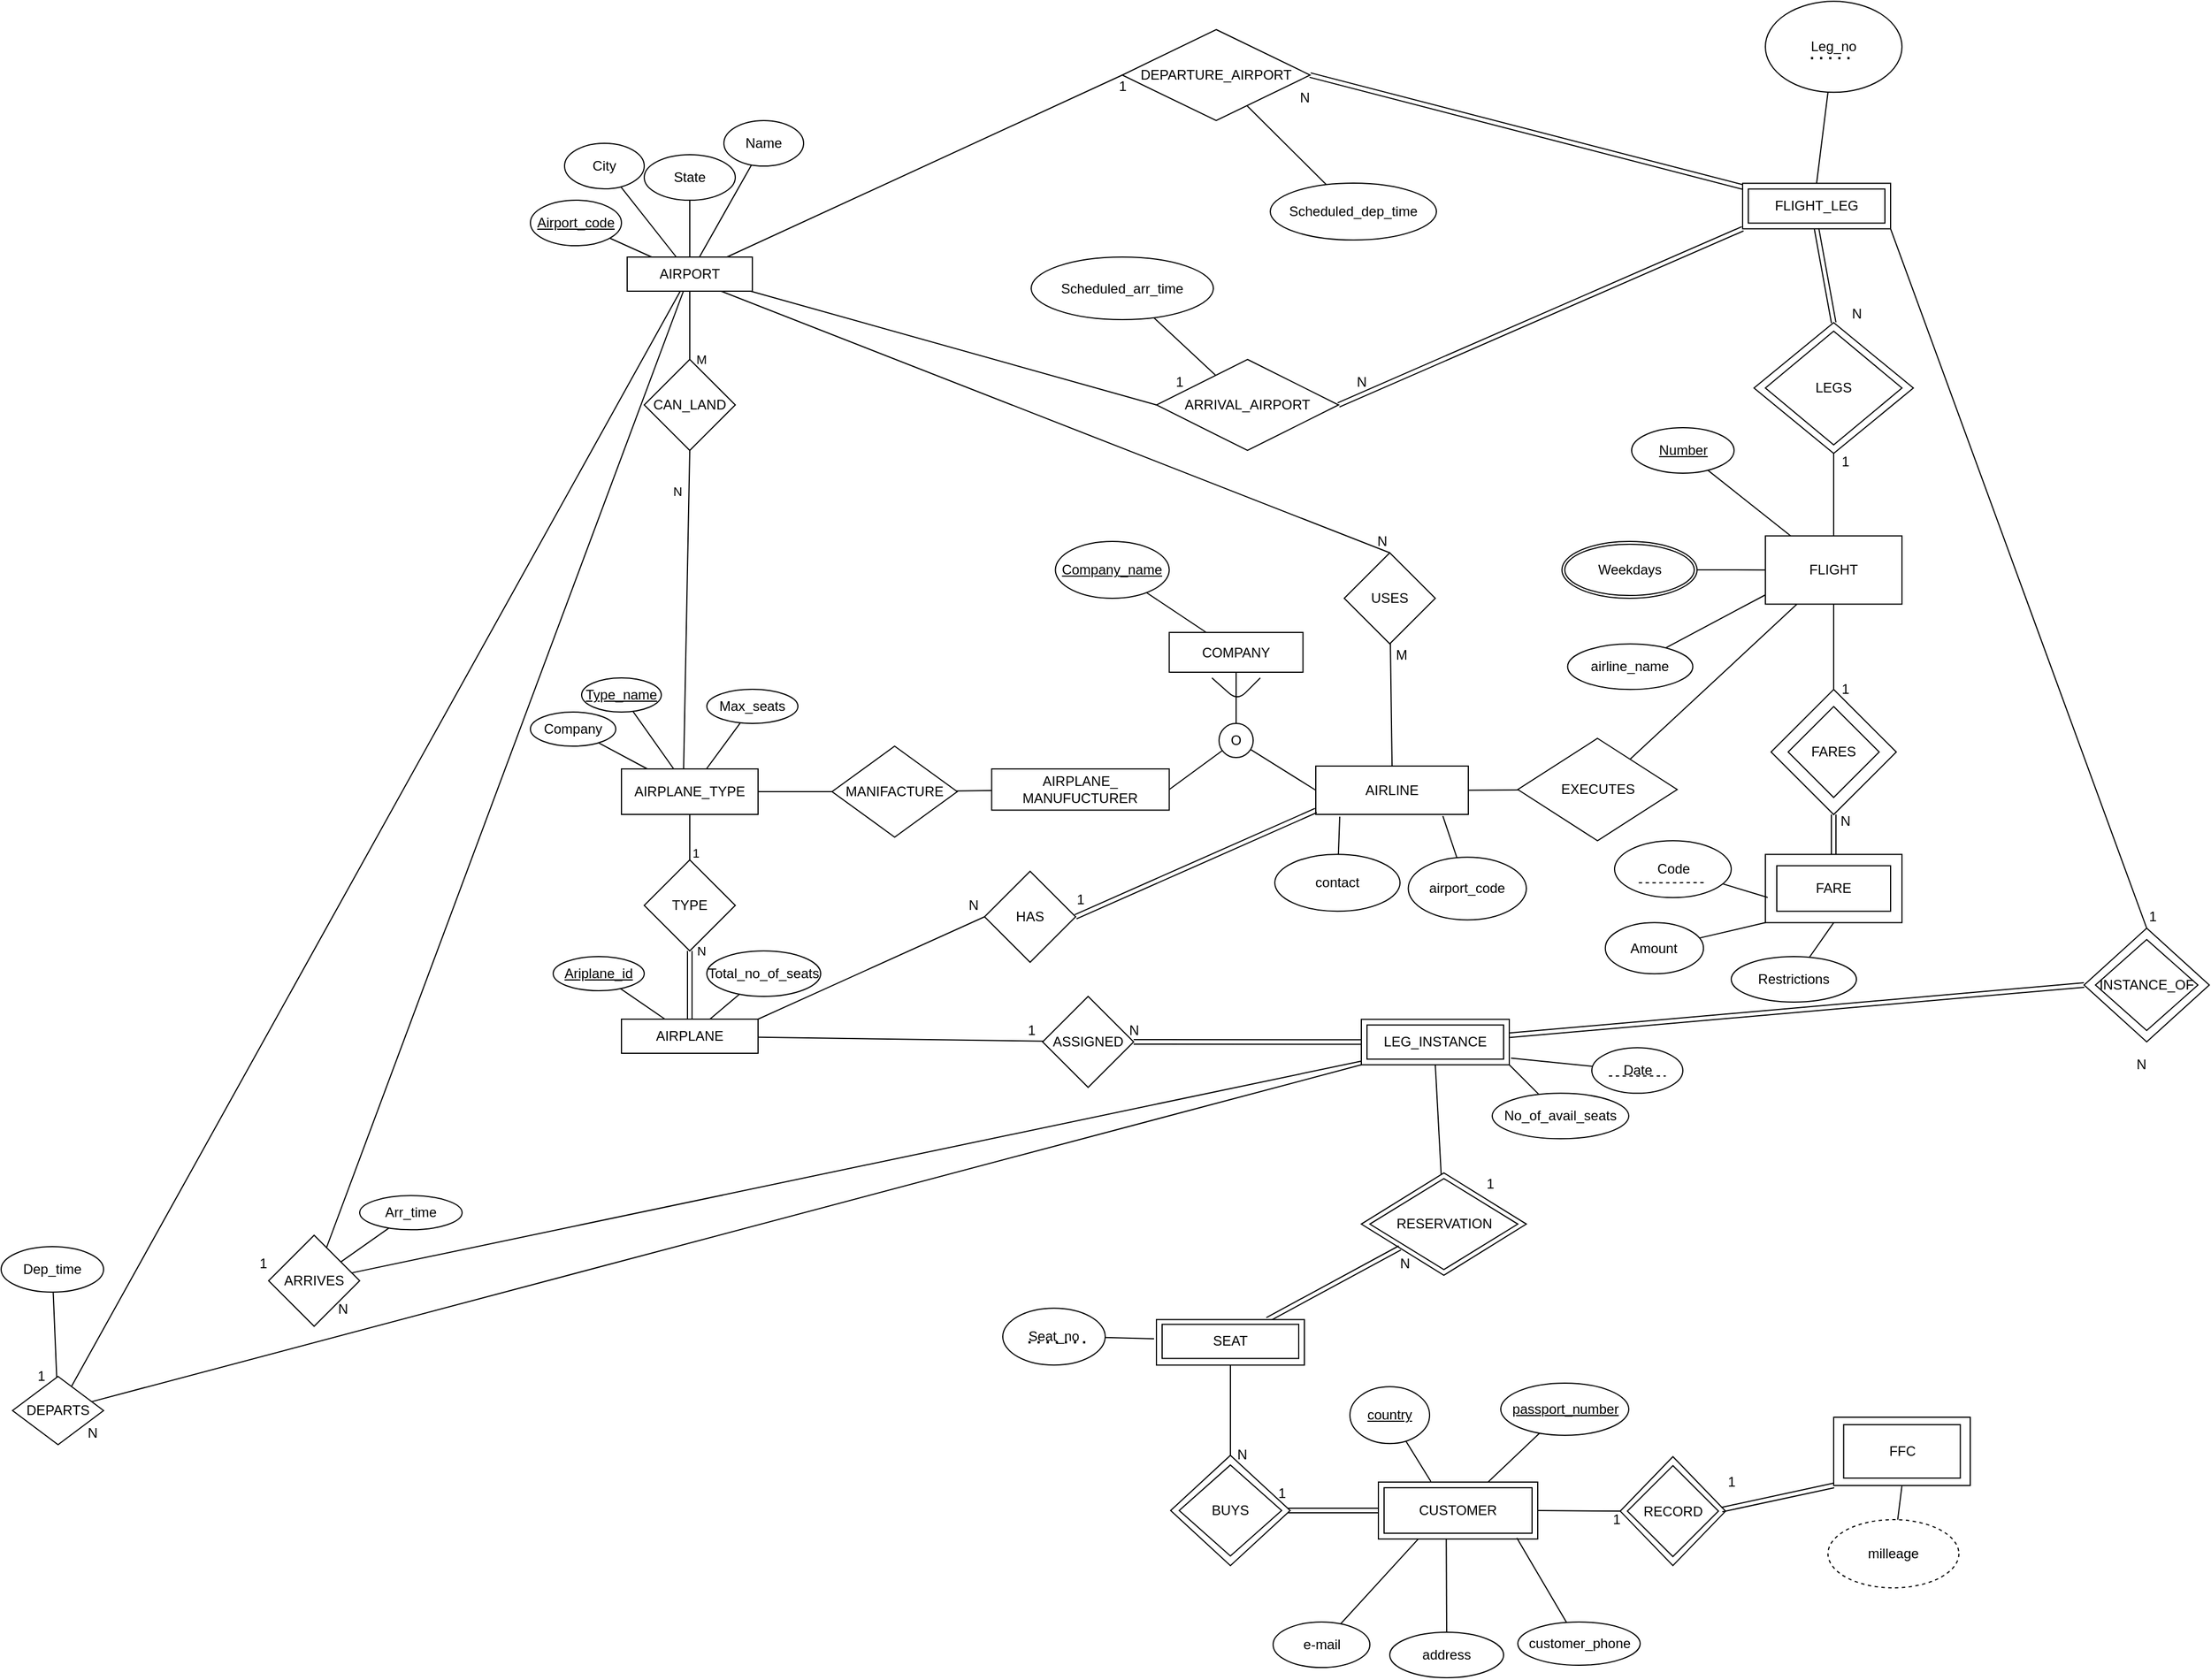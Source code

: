 <mxfile version="14.1.9" type="github" pages="2">
  <diagram id="C5RBs43oDa-KdzZeNtuy" name="Page-1">
    <mxGraphModel dx="2947" dy="2124" grid="1" gridSize="10" guides="1" tooltips="1" connect="1" arrows="1" fold="1" page="1" pageScale="1" pageWidth="827" pageHeight="1169" math="0" shadow="0">
      <root>
        <mxCell id="WIyWlLk6GJQsqaUBKTNV-0" />
        <mxCell id="WIyWlLk6GJQsqaUBKTNV-1" parent="WIyWlLk6GJQsqaUBKTNV-0" />
        <mxCell id="XDTmLfXKr4duizyPC3BU-2" value="" style="rhombus;whiteSpace=wrap;html=1;" vertex="1" parent="WIyWlLk6GJQsqaUBKTNV-1">
          <mxGeometry x="972.5" y="1014.61" width="92.5" height="95.85" as="geometry" />
        </mxCell>
        <mxCell id="XDTmLfXKr4duizyPC3BU-1" value="" style="rounded=0;whiteSpace=wrap;html=1;" vertex="1" parent="WIyWlLk6GJQsqaUBKTNV-1">
          <mxGeometry x="1160" y="980" width="120" height="60" as="geometry" />
        </mxCell>
        <mxCell id="XDTmLfXKr4duizyPC3BU-0" value="" style="ellipse;whiteSpace=wrap;html=1;" vertex="1" parent="WIyWlLk6GJQsqaUBKTNV-1">
          <mxGeometry x="921.25" y="210" width="118.75" height="50" as="geometry" />
        </mxCell>
        <mxCell id="4S0xpe9cDN7XtUJFlHcr-107" value="" style="rhombus;whiteSpace=wrap;html=1;gradientColor=none;" parent="WIyWlLk6GJQsqaUBKTNV-1" vertex="1">
          <mxGeometry x="577.5" y="1013.47" width="105" height="96.99" as="geometry" />
        </mxCell>
        <mxCell id="4S0xpe9cDN7XtUJFlHcr-51" value="&quot;" style="rhombus;whiteSpace=wrap;html=1;gradientColor=none;" parent="WIyWlLk6GJQsqaUBKTNV-1" vertex="1">
          <mxGeometry x="1380" y="550.0" width="110" height="100" as="geometry" />
        </mxCell>
        <mxCell id="4S0xpe9cDN7XtUJFlHcr-44" value="" style="rounded=0;whiteSpace=wrap;html=1;gradientColor=none;" parent="WIyWlLk6GJQsqaUBKTNV-1" vertex="1">
          <mxGeometry x="1100" y="485.16" width="120" height="60" as="geometry" />
        </mxCell>
        <mxCell id="4S0xpe9cDN7XtUJFlHcr-42" value="" style="rhombus;whiteSpace=wrap;html=1;gradientColor=none;" parent="WIyWlLk6GJQsqaUBKTNV-1" vertex="1">
          <mxGeometry x="1105" y="340.16" width="110" height="110" as="geometry" />
        </mxCell>
        <mxCell id="4S0xpe9cDN7XtUJFlHcr-37" value="" style="rhombus;whiteSpace=wrap;html=1;gradientColor=none;" parent="WIyWlLk6GJQsqaUBKTNV-1" vertex="1">
          <mxGeometry x="1090" y="17.66" width="140" height="115" as="geometry" />
        </mxCell>
        <mxCell id="4S0xpe9cDN7XtUJFlHcr-6" value="" style="rounded=0;whiteSpace=wrap;html=1;" parent="WIyWlLk6GJQsqaUBKTNV-1" vertex="1">
          <mxGeometry x="760" y="1036.99" width="140" height="50.06" as="geometry" />
        </mxCell>
        <mxCell id="ul4c0IiosibibMGCIvRT-50" value="" style="rhombus;whiteSpace=wrap;html=1;shadow=0;sketch=0;fillColor=#FFFFFF;" parent="WIyWlLk6GJQsqaUBKTNV-1" vertex="1">
          <mxGeometry x="745" y="765.16" width="145" height="90" as="geometry" />
        </mxCell>
        <mxCell id="ul4c0IiosibibMGCIvRT-46" value="" style="rounded=0;whiteSpace=wrap;html=1;shadow=0;sketch=0;fillColor=#FFFFFF;" parent="WIyWlLk6GJQsqaUBKTNV-1" vertex="1">
          <mxGeometry x="745" y="630.16" width="130" height="40" as="geometry" />
        </mxCell>
        <mxCell id="ul4c0IiosibibMGCIvRT-0" value="AIRPORT" style="rounded=0;whiteSpace=wrap;html=1;" parent="WIyWlLk6GJQsqaUBKTNV-1" vertex="1">
          <mxGeometry x="100" y="-40" width="110" height="30" as="geometry" />
        </mxCell>
        <mxCell id="ul4c0IiosibibMGCIvRT-3" value="" style="endArrow=none;html=1;" parent="WIyWlLk6GJQsqaUBKTNV-1" source="ul4c0IiosibibMGCIvRT-0" target="ul4c0IiosibibMGCIvRT-7" edge="1">
          <mxGeometry width="50" height="50" relative="1" as="geometry">
            <mxPoint x="155" y="-50" as="sourcePoint" />
            <mxPoint x="205" y="-140" as="targetPoint" />
          </mxGeometry>
        </mxCell>
        <mxCell id="ul4c0IiosibibMGCIvRT-4" value="" style="endArrow=none;html=1;" parent="WIyWlLk6GJQsqaUBKTNV-1" source="ul4c0IiosibibMGCIvRT-0" target="ul4c0IiosibibMGCIvRT-9" edge="1">
          <mxGeometry width="50" height="50" relative="1" as="geometry">
            <mxPoint x="65" y="-60" as="sourcePoint" />
            <mxPoint x="86" y="-130" as="targetPoint" />
          </mxGeometry>
        </mxCell>
        <mxCell id="ul4c0IiosibibMGCIvRT-5" value="" style="endArrow=none;html=1;" parent="WIyWlLk6GJQsqaUBKTNV-1" source="ul4c0IiosibibMGCIvRT-0" target="ul4c0IiosibibMGCIvRT-10" edge="1">
          <mxGeometry width="50" height="50" relative="1" as="geometry">
            <mxPoint x="165" y="-50" as="sourcePoint" />
            <mxPoint x="215" y="-100" as="targetPoint" />
          </mxGeometry>
        </mxCell>
        <mxCell id="ul4c0IiosibibMGCIvRT-6" value="" style="endArrow=none;html=1;" parent="WIyWlLk6GJQsqaUBKTNV-1" source="ul4c0IiosibibMGCIvRT-0" target="ul4c0IiosibibMGCIvRT-8" edge="1">
          <mxGeometry width="50" height="50" relative="1" as="geometry">
            <mxPoint x="45" y="-60" as="sourcePoint" />
            <mxPoint x="75" y="-80" as="targetPoint" />
          </mxGeometry>
        </mxCell>
        <mxCell id="ul4c0IiosibibMGCIvRT-7" value="State" style="ellipse;whiteSpace=wrap;html=1;" parent="WIyWlLk6GJQsqaUBKTNV-1" vertex="1">
          <mxGeometry x="115" y="-130" width="80" height="40" as="geometry" />
        </mxCell>
        <mxCell id="ul4c0IiosibibMGCIvRT-8" value="&lt;u&gt;Airport_code&lt;/u&gt;" style="ellipse;whiteSpace=wrap;html=1;" parent="WIyWlLk6GJQsqaUBKTNV-1" vertex="1">
          <mxGeometry x="15" y="-90" width="80" height="40" as="geometry" />
        </mxCell>
        <mxCell id="ul4c0IiosibibMGCIvRT-9" value="City" style="ellipse;whiteSpace=wrap;html=1;" parent="WIyWlLk6GJQsqaUBKTNV-1" vertex="1">
          <mxGeometry x="45" y="-140" width="70" height="40" as="geometry" />
        </mxCell>
        <mxCell id="ul4c0IiosibibMGCIvRT-10" value="Name" style="ellipse;whiteSpace=wrap;html=1;" parent="WIyWlLk6GJQsqaUBKTNV-1" vertex="1">
          <mxGeometry x="185" y="-160" width="70" height="40" as="geometry" />
        </mxCell>
        <mxCell id="ul4c0IiosibibMGCIvRT-11" value="" style="endArrow=none;html=1;entryX=0.5;entryY=1;entryDx=0;entryDy=0;exitX=0.5;exitY=0;exitDx=0;exitDy=0;" parent="WIyWlLk6GJQsqaUBKTNV-1" source="ul4c0IiosibibMGCIvRT-12" target="ul4c0IiosibibMGCIvRT-0" edge="1">
          <mxGeometry width="50" height="50" relative="1" as="geometry">
            <mxPoint x="155" y="60" as="sourcePoint" />
            <mxPoint x="145" y="-30" as="targetPoint" />
          </mxGeometry>
        </mxCell>
        <mxCell id="ul4c0IiosibibMGCIvRT-15" value="M" style="edgeLabel;html=1;align=center;verticalAlign=middle;resizable=0;points=[];" parent="ul4c0IiosibibMGCIvRT-11" vertex="1" connectable="0">
          <mxGeometry x="-0.738" y="1" relative="1" as="geometry">
            <mxPoint x="11" y="8" as="offset" />
          </mxGeometry>
        </mxCell>
        <mxCell id="ul4c0IiosibibMGCIvRT-12" value="CAN_LAND" style="rhombus;whiteSpace=wrap;html=1;" parent="WIyWlLk6GJQsqaUBKTNV-1" vertex="1">
          <mxGeometry x="115" y="50" width="80" height="80" as="geometry" />
        </mxCell>
        <mxCell id="ul4c0IiosibibMGCIvRT-16" value="" style="endArrow=none;html=1;entryX=0.5;entryY=1;entryDx=0;entryDy=0;exitX=0.455;exitY=-0.002;exitDx=0;exitDy=0;exitPerimeter=0;" parent="WIyWlLk6GJQsqaUBKTNV-1" source="ul4c0IiosibibMGCIvRT-18" target="ul4c0IiosibibMGCIvRT-12" edge="1">
          <mxGeometry width="50" height="50" relative="1" as="geometry">
            <mxPoint x="150" y="360" as="sourcePoint" />
            <mxPoint x="140" y="310" as="targetPoint" />
          </mxGeometry>
        </mxCell>
        <mxCell id="ul4c0IiosibibMGCIvRT-17" value="N" style="edgeLabel;html=1;align=center;verticalAlign=middle;resizable=0;points=[];" parent="ul4c0IiosibibMGCIvRT-16" vertex="1" connectable="0">
          <mxGeometry x="0.674" relative="1" as="geometry">
            <mxPoint x="-9.94" y="-9.6" as="offset" />
          </mxGeometry>
        </mxCell>
        <mxCell id="ul4c0IiosibibMGCIvRT-18" value="AIRPLANE_TYPE" style="rounded=0;whiteSpace=wrap;html=1;" parent="WIyWlLk6GJQsqaUBKTNV-1" vertex="1">
          <mxGeometry x="95" y="410" width="120" height="40" as="geometry" />
        </mxCell>
        <mxCell id="ul4c0IiosibibMGCIvRT-19" value="" style="endArrow=none;html=1;" parent="WIyWlLk6GJQsqaUBKTNV-1" source="ul4c0IiosibibMGCIvRT-20" target="ul4c0IiosibibMGCIvRT-18" edge="1">
          <mxGeometry width="50" height="50" relative="1" as="geometry">
            <mxPoint x="80" y="340" as="sourcePoint" />
            <mxPoint x="140" y="400" as="targetPoint" />
          </mxGeometry>
        </mxCell>
        <mxCell id="ul4c0IiosibibMGCIvRT-20" value="&lt;u&gt;Type_name&lt;/u&gt;" style="ellipse;whiteSpace=wrap;html=1;" parent="WIyWlLk6GJQsqaUBKTNV-1" vertex="1">
          <mxGeometry x="60" y="330" width="70" height="30" as="geometry" />
        </mxCell>
        <mxCell id="ul4c0IiosibibMGCIvRT-21" value="" style="endArrow=none;html=1;" parent="WIyWlLk6GJQsqaUBKTNV-1" source="ul4c0IiosibibMGCIvRT-22" target="ul4c0IiosibibMGCIvRT-18" edge="1">
          <mxGeometry width="50" height="50" relative="1" as="geometry">
            <mxPoint x="60" y="400" as="sourcePoint" />
            <mxPoint x="140" y="400" as="targetPoint" />
          </mxGeometry>
        </mxCell>
        <mxCell id="ul4c0IiosibibMGCIvRT-22" value="Company" style="ellipse;whiteSpace=wrap;html=1;" parent="WIyWlLk6GJQsqaUBKTNV-1" vertex="1">
          <mxGeometry x="15" y="360" width="75" height="30" as="geometry" />
        </mxCell>
        <mxCell id="ul4c0IiosibibMGCIvRT-23" value="" style="endArrow=none;html=1;" parent="WIyWlLk6GJQsqaUBKTNV-1" source="ul4c0IiosibibMGCIvRT-24" target="ul4c0IiosibibMGCIvRT-18" edge="1">
          <mxGeometry width="50" height="50" relative="1" as="geometry">
            <mxPoint x="210" y="330" as="sourcePoint" />
            <mxPoint x="140" y="400" as="targetPoint" />
          </mxGeometry>
        </mxCell>
        <mxCell id="ul4c0IiosibibMGCIvRT-24" value="Max_seats" style="ellipse;whiteSpace=wrap;html=1;" parent="WIyWlLk6GJQsqaUBKTNV-1" vertex="1">
          <mxGeometry x="170" y="340" width="80" height="30" as="geometry" />
        </mxCell>
        <mxCell id="ul4c0IiosibibMGCIvRT-25" value="" style="endArrow=none;html=1;exitX=0.5;exitY=0;exitDx=0;exitDy=0;" parent="WIyWlLk6GJQsqaUBKTNV-1" source="ul4c0IiosibibMGCIvRT-26" target="ul4c0IiosibibMGCIvRT-18" edge="1">
          <mxGeometry width="50" height="50" relative="1" as="geometry">
            <mxPoint x="150" y="490" as="sourcePoint" />
            <mxPoint x="140" y="520" as="targetPoint" />
          </mxGeometry>
        </mxCell>
        <mxCell id="ul4c0IiosibibMGCIvRT-27" value="1" style="edgeLabel;html=1;align=center;verticalAlign=middle;resizable=0;points=[];" parent="ul4c0IiosibibMGCIvRT-25" vertex="1" connectable="0">
          <mxGeometry x="-0.638" y="1" relative="1" as="geometry">
            <mxPoint x="5.96" y="0.29" as="offset" />
          </mxGeometry>
        </mxCell>
        <mxCell id="ul4c0IiosibibMGCIvRT-26" value="TYPE" style="rhombus;whiteSpace=wrap;html=1;" parent="WIyWlLk6GJQsqaUBKTNV-1" vertex="1">
          <mxGeometry x="115" y="490" width="80" height="80" as="geometry" />
        </mxCell>
        <mxCell id="ul4c0IiosibibMGCIvRT-28" value="" style="shape=link;html=1;" parent="WIyWlLk6GJQsqaUBKTNV-1" source="ul4c0IiosibibMGCIvRT-30" target="ul4c0IiosibibMGCIvRT-26" edge="1">
          <mxGeometry width="100" relative="1" as="geometry">
            <mxPoint x="150" y="630" as="sourcePoint" />
            <mxPoint x="130" y="580" as="targetPoint" />
          </mxGeometry>
        </mxCell>
        <mxCell id="ul4c0IiosibibMGCIvRT-29" value="N" style="edgeLabel;html=1;align=center;verticalAlign=middle;resizable=0;points=[];" parent="ul4c0IiosibibMGCIvRT-28" vertex="1" connectable="0">
          <mxGeometry x="0.743" relative="1" as="geometry">
            <mxPoint x="10" y="-7.43" as="offset" />
          </mxGeometry>
        </mxCell>
        <mxCell id="ul4c0IiosibibMGCIvRT-30" value="AIRPLANE" style="rounded=0;whiteSpace=wrap;html=1;" parent="WIyWlLk6GJQsqaUBKTNV-1" vertex="1">
          <mxGeometry x="95" y="630" width="120" height="30" as="geometry" />
        </mxCell>
        <mxCell id="ul4c0IiosibibMGCIvRT-34" value="" style="endArrow=none;html=1;" parent="WIyWlLk6GJQsqaUBKTNV-1" source="ul4c0IiosibibMGCIvRT-30" target="ul4c0IiosibibMGCIvRT-35" edge="1">
          <mxGeometry width="50" height="50" relative="1" as="geometry">
            <mxPoint x="30" y="620" as="sourcePoint" />
            <mxPoint x="70" y="600" as="targetPoint" />
          </mxGeometry>
        </mxCell>
        <mxCell id="ul4c0IiosibibMGCIvRT-35" value="&lt;u&gt;Ariplane_id&lt;/u&gt;" style="ellipse;whiteSpace=wrap;html=1;" parent="WIyWlLk6GJQsqaUBKTNV-1" vertex="1">
          <mxGeometry x="35" y="575" width="80" height="30" as="geometry" />
        </mxCell>
        <mxCell id="ul4c0IiosibibMGCIvRT-37" value="" style="endArrow=none;html=1;" parent="WIyWlLk6GJQsqaUBKTNV-1" source="ul4c0IiosibibMGCIvRT-30" target="ul4c0IiosibibMGCIvRT-38" edge="1">
          <mxGeometry width="50" height="50" relative="1" as="geometry">
            <mxPoint x="185" y="620" as="sourcePoint" />
            <mxPoint x="210" y="590" as="targetPoint" />
          </mxGeometry>
        </mxCell>
        <mxCell id="ul4c0IiosibibMGCIvRT-38" value="Total_no_of_seats" style="ellipse;whiteSpace=wrap;html=1;" parent="WIyWlLk6GJQsqaUBKTNV-1" vertex="1">
          <mxGeometry x="170" y="570" width="100" height="40" as="geometry" />
        </mxCell>
        <mxCell id="ul4c0IiosibibMGCIvRT-39" value="" style="endArrow=none;html=1;" parent="WIyWlLk6GJQsqaUBKTNV-1" source="ul4c0IiosibibMGCIvRT-30" target="ul4c0IiosibibMGCIvRT-40" edge="1">
          <mxGeometry width="50" height="50" relative="1" as="geometry">
            <mxPoint x="280" y="680" as="sourcePoint" />
            <mxPoint x="300" y="645" as="targetPoint" />
          </mxGeometry>
        </mxCell>
        <mxCell id="ul4c0IiosibibMGCIvRT-40" value="ASSIGNED" style="rhombus;whiteSpace=wrap;html=1;" parent="WIyWlLk6GJQsqaUBKTNV-1" vertex="1">
          <mxGeometry x="465" y="610" width="80" height="80" as="geometry" />
        </mxCell>
        <mxCell id="ul4c0IiosibibMGCIvRT-41" value="1" style="text;html=1;align=center;verticalAlign=middle;resizable=0;points=[];autosize=1;" parent="WIyWlLk6GJQsqaUBKTNV-1" vertex="1">
          <mxGeometry x="445" y="630" width="20" height="20" as="geometry" />
        </mxCell>
        <mxCell id="ul4c0IiosibibMGCIvRT-42" value="" style="shape=link;html=1;" parent="WIyWlLk6GJQsqaUBKTNV-1" source="ul4c0IiosibibMGCIvRT-40" target="ul4c0IiosibibMGCIvRT-46" edge="1">
          <mxGeometry width="100" relative="1" as="geometry">
            <mxPoint x="675" y="644.87" as="sourcePoint" />
            <mxPoint x="725" y="650.16" as="targetPoint" />
          </mxGeometry>
        </mxCell>
        <mxCell id="ul4c0IiosibibMGCIvRT-43" value="LEG_INSTANCE" style="rounded=0;whiteSpace=wrap;html=1;" parent="WIyWlLk6GJQsqaUBKTNV-1" vertex="1">
          <mxGeometry x="750" y="635.16" width="120" height="30" as="geometry" />
        </mxCell>
        <mxCell id="ul4c0IiosibibMGCIvRT-47" value="&lt;div&gt;N&lt;/div&gt;" style="text;html=1;align=center;verticalAlign=middle;resizable=0;points=[];autosize=1;" parent="WIyWlLk6GJQsqaUBKTNV-1" vertex="1">
          <mxGeometry x="535" y="630" width="20" height="20" as="geometry" />
        </mxCell>
        <mxCell id="ul4c0IiosibibMGCIvRT-48" value="" style="endArrow=none;html=1;entryX=0.5;entryY=1;entryDx=0;entryDy=0;" parent="WIyWlLk6GJQsqaUBKTNV-1" source="ul4c0IiosibibMGCIvRT-50" target="ul4c0IiosibibMGCIvRT-46" edge="1">
          <mxGeometry width="50" height="50" relative="1" as="geometry">
            <mxPoint x="775" y="725.16" as="sourcePoint" />
            <mxPoint x="785" y="695.16" as="targetPoint" />
          </mxGeometry>
        </mxCell>
        <mxCell id="ul4c0IiosibibMGCIvRT-49" value="RESERVATION" style="rhombus;whiteSpace=wrap;html=1;shadow=0;sketch=0;fillColor=#FFFFFF;" parent="WIyWlLk6GJQsqaUBKTNV-1" vertex="1">
          <mxGeometry x="752.5" y="770.16" width="130" height="80" as="geometry" />
        </mxCell>
        <mxCell id="ul4c0IiosibibMGCIvRT-55" value="" style="shape=link;html=1;exitX=0.75;exitY=0;exitDx=0;exitDy=0;" parent="WIyWlLk6GJQsqaUBKTNV-1" source="ul4c0IiosibibMGCIvRT-56" target="ul4c0IiosibibMGCIvRT-50" edge="1">
          <mxGeometry width="100" relative="1" as="geometry">
            <mxPoint x="240" y="890" as="sourcePoint" />
            <mxPoint x="320" y="875" as="targetPoint" />
          </mxGeometry>
        </mxCell>
        <mxCell id="ul4c0IiosibibMGCIvRT-56" value="" style="rounded=0;whiteSpace=wrap;html=1;shadow=0;sketch=0;fillColor=#FFFFFF;" parent="WIyWlLk6GJQsqaUBKTNV-1" vertex="1">
          <mxGeometry x="565" y="894.15" width="130" height="40" as="geometry" />
        </mxCell>
        <mxCell id="ul4c0IiosibibMGCIvRT-57" value="SEAT" style="rounded=0;whiteSpace=wrap;html=1;" parent="WIyWlLk6GJQsqaUBKTNV-1" vertex="1">
          <mxGeometry x="570" y="898.3" width="120" height="30" as="geometry" />
        </mxCell>
        <mxCell id="ul4c0IiosibibMGCIvRT-58" value="&lt;div&gt;N&lt;/div&gt;" style="text;html=1;align=center;verticalAlign=middle;resizable=0;points=[];autosize=1;" parent="WIyWlLk6GJQsqaUBKTNV-1" vertex="1">
          <mxGeometry x="772.5" y="835.16" width="20" height="20" as="geometry" />
        </mxCell>
        <mxCell id="ul4c0IiosibibMGCIvRT-59" value="&lt;div&gt;1&lt;/div&gt;" style="text;html=1;align=center;verticalAlign=middle;resizable=0;points=[];autosize=1;" parent="WIyWlLk6GJQsqaUBKTNV-1" vertex="1">
          <mxGeometry x="847.5" y="765.16" width="20" height="20" as="geometry" />
        </mxCell>
        <mxCell id="ul4c0IiosibibMGCIvRT-60" value="" style="endArrow=none;html=1;exitX=-0.016;exitY=0.421;exitDx=0;exitDy=0;exitPerimeter=0;" parent="WIyWlLk6GJQsqaUBKTNV-1" source="ul4c0IiosibibMGCIvRT-56" target="ul4c0IiosibibMGCIvRT-61" edge="1">
          <mxGeometry width="50" height="50" relative="1" as="geometry">
            <mxPoint x="102.5" y="870" as="sourcePoint" />
            <mxPoint x="160" y="860" as="targetPoint" />
          </mxGeometry>
        </mxCell>
        <mxCell id="ul4c0IiosibibMGCIvRT-63" value="" style="endArrow=none;html=1;" parent="WIyWlLk6GJQsqaUBKTNV-1" source="ul4c0IiosibibMGCIvRT-64" target="ul4c0IiosibibMGCIvRT-0" edge="1">
          <mxGeometry width="50" height="50" relative="1" as="geometry">
            <mxPoint x="410" y="350" as="sourcePoint" />
            <mxPoint x="400" y="410" as="targetPoint" />
          </mxGeometry>
        </mxCell>
        <mxCell id="ul4c0IiosibibMGCIvRT-64" value="ARRIVES" style="rhombus;whiteSpace=wrap;html=1;shadow=0;sketch=0;fillColor=#FFFFFF;" parent="WIyWlLk6GJQsqaUBKTNV-1" vertex="1">
          <mxGeometry x="-215" y="820.0" width="80" height="80" as="geometry" />
        </mxCell>
        <mxCell id="ul4c0IiosibibMGCIvRT-65" value="" style="endArrow=none;html=1;exitX=-0.003;exitY=0.921;exitDx=0;exitDy=0;exitPerimeter=0;" parent="WIyWlLk6GJQsqaUBKTNV-1" source="ul4c0IiosibibMGCIvRT-46" target="ul4c0IiosibibMGCIvRT-64" edge="1">
          <mxGeometry width="50" height="50" relative="1" as="geometry">
            <mxPoint x="740" y="663" as="sourcePoint" />
            <mxPoint x="400" y="410" as="targetPoint" />
          </mxGeometry>
        </mxCell>
        <mxCell id="ul4c0IiosibibMGCIvRT-66" value="" style="endArrow=none;html=1;" parent="WIyWlLk6GJQsqaUBKTNV-1" source="ul4c0IiosibibMGCIvRT-67" target="ul4c0IiosibibMGCIvRT-0" edge="1">
          <mxGeometry width="50" height="50" relative="1" as="geometry">
            <mxPoint x="340" y="420" as="sourcePoint" />
            <mxPoint x="400" y="410" as="targetPoint" />
          </mxGeometry>
        </mxCell>
        <mxCell id="ul4c0IiosibibMGCIvRT-67" value="DEPARTS" style="rhombus;whiteSpace=wrap;html=1;shadow=0;sketch=0;fillColor=#FFFFFF;" parent="WIyWlLk6GJQsqaUBKTNV-1" vertex="1">
          <mxGeometry x="-440" y="944.15" width="80" height="60" as="geometry" />
        </mxCell>
        <mxCell id="ul4c0IiosibibMGCIvRT-68" value="" style="endArrow=none;html=1;exitX=0;exitY=1;exitDx=0;exitDy=0;" parent="WIyWlLk6GJQsqaUBKTNV-1" source="ul4c0IiosibibMGCIvRT-46" target="ul4c0IiosibibMGCIvRT-67" edge="1">
          <mxGeometry width="50" height="50" relative="1" as="geometry">
            <mxPoint x="350" y="460" as="sourcePoint" />
            <mxPoint x="400" y="410" as="targetPoint" />
          </mxGeometry>
        </mxCell>
        <mxCell id="ul4c0IiosibibMGCIvRT-69" value="" style="endArrow=none;html=1;" parent="WIyWlLk6GJQsqaUBKTNV-1" source="ul4c0IiosibibMGCIvRT-70" target="ul4c0IiosibibMGCIvRT-67" edge="1">
          <mxGeometry width="50" height="50" relative="1" as="geometry">
            <mxPoint x="-292.437" y="910.002" as="sourcePoint" />
            <mxPoint x="-340" y="964.15" as="targetPoint" />
          </mxGeometry>
        </mxCell>
        <mxCell id="ul4c0IiosibibMGCIvRT-70" value="Dep_time" style="ellipse;whiteSpace=wrap;html=1;shadow=0;sketch=0;fillColor=#FFFFFF;" parent="WIyWlLk6GJQsqaUBKTNV-1" vertex="1">
          <mxGeometry x="-450" y="830" width="90" height="40" as="geometry" />
        </mxCell>
        <mxCell id="ul4c0IiosibibMGCIvRT-71" value="1" style="text;html=1;align=center;verticalAlign=middle;resizable=0;points=[];autosize=1;" parent="WIyWlLk6GJQsqaUBKTNV-1" vertex="1">
          <mxGeometry x="-425" y="934.15" width="20" height="20" as="geometry" />
        </mxCell>
        <mxCell id="ul4c0IiosibibMGCIvRT-72" value="N" style="text;html=1;align=center;verticalAlign=middle;resizable=0;points=[];autosize=1;" parent="WIyWlLk6GJQsqaUBKTNV-1" vertex="1">
          <mxGeometry x="-380" y="984.15" width="20" height="20" as="geometry" />
        </mxCell>
        <mxCell id="ul4c0IiosibibMGCIvRT-73" value="" style="endArrow=none;html=1;" parent="WIyWlLk6GJQsqaUBKTNV-1" source="ul4c0IiosibibMGCIvRT-64" target="ul4c0IiosibibMGCIvRT-74" edge="1">
          <mxGeometry width="50" height="50" relative="1" as="geometry">
            <mxPoint x="-200" y="805.0" as="sourcePoint" />
            <mxPoint x="-155.32" y="804.895" as="targetPoint" />
          </mxGeometry>
        </mxCell>
        <mxCell id="ul4c0IiosibibMGCIvRT-74" value="Arr_time" style="ellipse;whiteSpace=wrap;html=1;" parent="WIyWlLk6GJQsqaUBKTNV-1" vertex="1">
          <mxGeometry x="-135" y="785.16" width="90" height="30" as="geometry" />
        </mxCell>
        <mxCell id="ul4c0IiosibibMGCIvRT-75" value="1" style="text;html=1;align=center;verticalAlign=middle;resizable=0;points=[];autosize=1;" parent="WIyWlLk6GJQsqaUBKTNV-1" vertex="1">
          <mxGeometry x="-230" y="835.0" width="20" height="20" as="geometry" />
        </mxCell>
        <mxCell id="ul4c0IiosibibMGCIvRT-76" value="N" style="text;html=1;align=center;verticalAlign=middle;resizable=0;points=[];autosize=1;" parent="WIyWlLk6GJQsqaUBKTNV-1" vertex="1">
          <mxGeometry x="-160" y="875.0" width="20" height="20" as="geometry" />
        </mxCell>
        <mxCell id="ul4c0IiosibibMGCIvRT-78" value="" style="endArrow=none;html=1;entryX=0;entryY=0.5;entryDx=0;entryDy=0;" parent="WIyWlLk6GJQsqaUBKTNV-1" source="ul4c0IiosibibMGCIvRT-0" target="ul4c0IiosibibMGCIvRT-79" edge="1">
          <mxGeometry width="50" height="50" relative="1" as="geometry">
            <mxPoint x="305" y="20" as="sourcePoint" />
            <mxPoint x="395" y="20" as="targetPoint" />
          </mxGeometry>
        </mxCell>
        <mxCell id="ul4c0IiosibibMGCIvRT-79" value="ARRIVAL_AIRPORT" style="rhombus;whiteSpace=wrap;html=1;" parent="WIyWlLk6GJQsqaUBKTNV-1" vertex="1">
          <mxGeometry x="565" y="50" width="160" height="80" as="geometry" />
        </mxCell>
        <mxCell id="ul4c0IiosibibMGCIvRT-80" value="DEPARTURE_AIRPORT" style="rhombus;whiteSpace=wrap;html=1;" parent="WIyWlLk6GJQsqaUBKTNV-1" vertex="1">
          <mxGeometry x="535" y="-240" width="165" height="80" as="geometry" />
        </mxCell>
        <mxCell id="ul4c0IiosibibMGCIvRT-82" value="" style="endArrow=none;html=1;" parent="WIyWlLk6GJQsqaUBKTNV-1" source="ul4c0IiosibibMGCIvRT-80" target="ul4c0IiosibibMGCIvRT-83" edge="1">
          <mxGeometry width="50" height="50" relative="1" as="geometry">
            <mxPoint x="470" y="-170" as="sourcePoint" />
            <mxPoint x="505" y="-160" as="targetPoint" />
          </mxGeometry>
        </mxCell>
        <mxCell id="ul4c0IiosibibMGCIvRT-83" value="Scheduled_dep_time" style="ellipse;whiteSpace=wrap;html=1;" parent="WIyWlLk6GJQsqaUBKTNV-1" vertex="1">
          <mxGeometry x="665" y="-105" width="146" height="50" as="geometry" />
        </mxCell>
        <mxCell id="ul4c0IiosibibMGCIvRT-87" value="" style="endArrow=none;html=1;" parent="WIyWlLk6GJQsqaUBKTNV-1" source="ul4c0IiosibibMGCIvRT-79" target="ul4c0IiosibibMGCIvRT-88" edge="1">
          <mxGeometry width="50" height="50" relative="1" as="geometry">
            <mxPoint x="430" y="-10" as="sourcePoint" />
            <mxPoint x="455" y="-40" as="targetPoint" />
          </mxGeometry>
        </mxCell>
        <mxCell id="ul4c0IiosibibMGCIvRT-88" value="Scheduled_arr_time" style="ellipse;whiteSpace=wrap;html=1;" parent="WIyWlLk6GJQsqaUBKTNV-1" vertex="1">
          <mxGeometry x="455" y="-40" width="160" height="55" as="geometry" />
        </mxCell>
        <mxCell id="ul4c0IiosibibMGCIvRT-89" value="" style="shape=link;html=1;exitX=1;exitY=0.5;exitDx=0;exitDy=0;" parent="WIyWlLk6GJQsqaUBKTNV-1" source="ul4c0IiosibibMGCIvRT-80" target="ul4c0IiosibibMGCIvRT-95" edge="1">
          <mxGeometry width="100" relative="1" as="geometry">
            <mxPoint x="665" y="-147.412" as="sourcePoint" />
            <mxPoint x="715" y="-120" as="targetPoint" />
          </mxGeometry>
        </mxCell>
        <mxCell id="ul4c0IiosibibMGCIvRT-94" value="" style="rounded=0;whiteSpace=wrap;html=1;shadow=0;sketch=0;fillColor=#FFFFFF;" parent="WIyWlLk6GJQsqaUBKTNV-1" vertex="1">
          <mxGeometry x="1080" y="-104.84" width="130" height="40" as="geometry" />
        </mxCell>
        <mxCell id="ul4c0IiosibibMGCIvRT-95" value="FLIGHT_LEG" style="rounded=0;whiteSpace=wrap;html=1;" parent="WIyWlLk6GJQsqaUBKTNV-1" vertex="1">
          <mxGeometry x="1085" y="-99.84" width="120" height="30" as="geometry" />
        </mxCell>
        <mxCell id="ul4c0IiosibibMGCIvRT-96" value="" style="shape=link;html=1;entryX=0;entryY=1;entryDx=0;entryDy=0;exitX=1;exitY=0.5;exitDx=0;exitDy=0;" parent="WIyWlLk6GJQsqaUBKTNV-1" source="ul4c0IiosibibMGCIvRT-79" target="ul4c0IiosibibMGCIvRT-94" edge="1">
          <mxGeometry width="100" relative="1" as="geometry">
            <mxPoint x="805" y="100" as="sourcePoint" />
            <mxPoint x="715" y="200" as="targetPoint" />
          </mxGeometry>
        </mxCell>
        <mxCell id="ul4c0IiosibibMGCIvRT-97" value="1" style="text;html=1;align=center;verticalAlign=middle;resizable=0;points=[];autosize=1;" parent="WIyWlLk6GJQsqaUBKTNV-1" vertex="1">
          <mxGeometry x="575" y="60" width="20" height="20" as="geometry" />
        </mxCell>
        <mxCell id="ul4c0IiosibibMGCIvRT-98" value="N" style="text;html=1;align=center;verticalAlign=middle;resizable=0;points=[];autosize=1;" parent="WIyWlLk6GJQsqaUBKTNV-1" vertex="1">
          <mxGeometry x="735" y="60" width="20" height="20" as="geometry" />
        </mxCell>
        <mxCell id="ul4c0IiosibibMGCIvRT-100" value="" style="endArrow=none;html=1;entryX=0;entryY=0.5;entryDx=0;entryDy=0;" parent="WIyWlLk6GJQsqaUBKTNV-1" source="ul4c0IiosibibMGCIvRT-0" target="ul4c0IiosibibMGCIvRT-80" edge="1">
          <mxGeometry width="50" height="50" relative="1" as="geometry">
            <mxPoint x="192.5" y="-40" as="sourcePoint" />
            <mxPoint x="465" y="-146.094" as="targetPoint" />
          </mxGeometry>
        </mxCell>
        <mxCell id="ul4c0IiosibibMGCIvRT-103" value="1" style="text;html=1;align=center;verticalAlign=middle;resizable=0;points=[];autosize=1;" parent="WIyWlLk6GJQsqaUBKTNV-1" vertex="1">
          <mxGeometry x="525" y="-200" width="20" height="20" as="geometry" />
        </mxCell>
        <mxCell id="ul4c0IiosibibMGCIvRT-104" value="N" style="text;html=1;align=center;verticalAlign=middle;resizable=0;points=[];autosize=1;" parent="WIyWlLk6GJQsqaUBKTNV-1" vertex="1">
          <mxGeometry x="685" y="-190" width="20" height="20" as="geometry" />
        </mxCell>
        <mxCell id="ul4c0IiosibibMGCIvRT-105" value="" style="endArrow=none;html=1;entryX=0.5;entryY=0;entryDx=0;entryDy=0;" parent="WIyWlLk6GJQsqaUBKTNV-1" source="ul4c0IiosibibMGCIvRT-106" target="ul4c0IiosibibMGCIvRT-94" edge="1">
          <mxGeometry width="50" height="50" relative="1" as="geometry">
            <mxPoint x="1110" y="-194.84" as="sourcePoint" />
            <mxPoint x="1140" y="-54.84" as="targetPoint" />
          </mxGeometry>
        </mxCell>
        <mxCell id="ul4c0IiosibibMGCIvRT-106" value="Leg_no" style="ellipse;whiteSpace=wrap;html=1;shadow=0;sketch=0;fillColor=#FFFFFF;" parent="WIyWlLk6GJQsqaUBKTNV-1" vertex="1">
          <mxGeometry x="1100" y="-264.84" width="120" height="80" as="geometry" />
        </mxCell>
        <mxCell id="ul4c0IiosibibMGCIvRT-107" value="" style="endArrow=none;dashed=1;html=1;dashPattern=1 3;strokeWidth=2;" parent="WIyWlLk6GJQsqaUBKTNV-1" edge="1">
          <mxGeometry width="50" height="50" relative="1" as="geometry">
            <mxPoint x="1140" y="-214.84" as="sourcePoint" />
            <mxPoint x="1180" y="-214.84" as="targetPoint" />
          </mxGeometry>
        </mxCell>
        <mxCell id="4S0xpe9cDN7XtUJFlHcr-1" value="CUSTOMER" style="rounded=0;whiteSpace=wrap;html=1;" parent="WIyWlLk6GJQsqaUBKTNV-1" vertex="1">
          <mxGeometry x="765" y="1041.96" width="130" height="40" as="geometry" />
        </mxCell>
        <mxCell id="4S0xpe9cDN7XtUJFlHcr-2" value="" style="endArrow=none;html=1;entryX=0.5;entryY=1;entryDx=0;entryDy=0;exitX=0.5;exitY=0;exitDx=0;exitDy=0;" parent="WIyWlLk6GJQsqaUBKTNV-1" source="4S0xpe9cDN7XtUJFlHcr-107" target="ul4c0IiosibibMGCIvRT-56" edge="1">
          <mxGeometry width="50" height="50" relative="1" as="geometry">
            <mxPoint x="137.5" y="1000.0" as="sourcePoint" />
            <mxPoint x="247.5" y="970" as="targetPoint" />
          </mxGeometry>
        </mxCell>
        <mxCell id="4S0xpe9cDN7XtUJFlHcr-3" value="BUYS" style="rhombus;whiteSpace=wrap;html=1;" parent="WIyWlLk6GJQsqaUBKTNV-1" vertex="1">
          <mxGeometry x="585" y="1021.96" width="90" height="80" as="geometry" />
        </mxCell>
        <mxCell id="4S0xpe9cDN7XtUJFlHcr-8" value="RECORD" style="rhombus;whiteSpace=wrap;html=1;" parent="WIyWlLk6GJQsqaUBKTNV-1" vertex="1">
          <mxGeometry x="978.75" y="1022.54" width="80" height="80" as="geometry" />
        </mxCell>
        <mxCell id="4S0xpe9cDN7XtUJFlHcr-10" value="FFC" style="rounded=0;whiteSpace=wrap;html=1;" parent="WIyWlLk6GJQsqaUBKTNV-1" vertex="1">
          <mxGeometry x="1168.75" y="986.51" width="102.5" height="46.99" as="geometry" />
        </mxCell>
        <mxCell id="4S0xpe9cDN7XtUJFlHcr-18" value="milleage" style="ellipse;whiteSpace=wrap;html=1;dashed=1;" parent="WIyWlLk6GJQsqaUBKTNV-1" vertex="1">
          <mxGeometry x="1155" y="1070" width="115" height="60" as="geometry" />
        </mxCell>
        <mxCell id="4S0xpe9cDN7XtUJFlHcr-19" value="" style="endArrow=none;html=1;entryX=0.5;entryY=1;entryDx=0;entryDy=0;" parent="WIyWlLk6GJQsqaUBKTNV-1" source="4S0xpe9cDN7XtUJFlHcr-18" target="XDTmLfXKr4duizyPC3BU-1" edge="1">
          <mxGeometry width="50" height="50" relative="1" as="geometry">
            <mxPoint x="1112.739" y="1019.921" as="sourcePoint" />
            <mxPoint x="1030" y="1036.17" as="targetPoint" />
          </mxGeometry>
        </mxCell>
        <mxCell id="4S0xpe9cDN7XtUJFlHcr-22" value="" style="endArrow=none;html=1;" parent="WIyWlLk6GJQsqaUBKTNV-1" source="ul4c0IiosibibMGCIvRT-18" target="4S0xpe9cDN7XtUJFlHcr-23" edge="1">
          <mxGeometry width="50" height="50" relative="1" as="geometry">
            <mxPoint x="310" y="500" as="sourcePoint" />
            <mxPoint x="320" y="430" as="targetPoint" />
          </mxGeometry>
        </mxCell>
        <mxCell id="4S0xpe9cDN7XtUJFlHcr-23" value="MANIFACTURE" style="rhombus;whiteSpace=wrap;html=1;" parent="WIyWlLk6GJQsqaUBKTNV-1" vertex="1">
          <mxGeometry x="280" y="390" width="110" height="80" as="geometry" />
        </mxCell>
        <mxCell id="4S0xpe9cDN7XtUJFlHcr-24" value="" style="endArrow=none;html=1;" parent="WIyWlLk6GJQsqaUBKTNV-1" source="4S0xpe9cDN7XtUJFlHcr-25" target="4S0xpe9cDN7XtUJFlHcr-23" edge="1">
          <mxGeometry width="50" height="50" relative="1" as="geometry">
            <mxPoint x="480" y="430" as="sourcePoint" />
            <mxPoint x="430" y="450" as="targetPoint" />
          </mxGeometry>
        </mxCell>
        <mxCell id="4S0xpe9cDN7XtUJFlHcr-25" value="&lt;div&gt;AIRPLANE_&lt;/div&gt;&lt;div&gt;MANUFUCTURER&lt;/div&gt;" style="rounded=0;whiteSpace=wrap;html=1;gradientColor=none;" parent="WIyWlLk6GJQsqaUBKTNV-1" vertex="1">
          <mxGeometry x="420.25" y="410" width="156" height="36.25" as="geometry" />
        </mxCell>
        <mxCell id="4S0xpe9cDN7XtUJFlHcr-26" value="" style="endArrow=none;html=1;entryX=1;entryY=0.5;entryDx=0;entryDy=0;" parent="WIyWlLk6GJQsqaUBKTNV-1" source="4S0xpe9cDN7XtUJFlHcr-27" target="4S0xpe9cDN7XtUJFlHcr-25" edge="1">
          <mxGeometry width="50" height="50" relative="1" as="geometry">
            <mxPoint x="620" y="450" as="sourcePoint" />
            <mxPoint x="680" y="450" as="targetPoint" />
          </mxGeometry>
        </mxCell>
        <mxCell id="4S0xpe9cDN7XtUJFlHcr-27" value="O" style="ellipse;whiteSpace=wrap;html=1;aspect=fixed;gradientColor=none;" parent="WIyWlLk6GJQsqaUBKTNV-1" vertex="1">
          <mxGeometry x="620" y="370" width="30" height="30" as="geometry" />
        </mxCell>
        <mxCell id="4S0xpe9cDN7XtUJFlHcr-29" value="" style="endArrow=none;html=1;" parent="WIyWlLk6GJQsqaUBKTNV-1" source="4S0xpe9cDN7XtUJFlHcr-28" target="4S0xpe9cDN7XtUJFlHcr-27" edge="1">
          <mxGeometry width="50" height="50" relative="1" as="geometry">
            <mxPoint x="606.25" y="470" as="sourcePoint" />
            <mxPoint x="656.25" y="420" as="targetPoint" />
          </mxGeometry>
        </mxCell>
        <mxCell id="4S0xpe9cDN7XtUJFlHcr-31" value="" style="endArrow=none;html=1;exitX=0;exitY=0.5;exitDx=0;exitDy=0;" parent="WIyWlLk6GJQsqaUBKTNV-1" source="4S0xpe9cDN7XtUJFlHcr-32" target="4S0xpe9cDN7XtUJFlHcr-27" edge="1">
          <mxGeometry width="50" height="50" relative="1" as="geometry">
            <mxPoint x="710" y="430" as="sourcePoint" />
            <mxPoint x="600" y="450" as="targetPoint" />
          </mxGeometry>
        </mxCell>
        <mxCell id="4S0xpe9cDN7XtUJFlHcr-32" value="AIRLINE" style="rounded=0;whiteSpace=wrap;html=1;gradientColor=none;" parent="WIyWlLk6GJQsqaUBKTNV-1" vertex="1">
          <mxGeometry x="705" y="407.5" width="134" height="42.5" as="geometry" />
        </mxCell>
        <mxCell id="4S0xpe9cDN7XtUJFlHcr-36" value="LEGS" style="rhombus;whiteSpace=wrap;html=1;gradientColor=none;" parent="WIyWlLk6GJQsqaUBKTNV-1" vertex="1">
          <mxGeometry x="1100" y="25.16" width="120" height="100" as="geometry" />
        </mxCell>
        <mxCell id="4S0xpe9cDN7XtUJFlHcr-38" value="FLIGHT" style="rounded=0;whiteSpace=wrap;html=1;gradientColor=none;" parent="WIyWlLk6GJQsqaUBKTNV-1" vertex="1">
          <mxGeometry x="1100" y="205.16" width="120" height="60" as="geometry" />
        </mxCell>
        <mxCell id="4S0xpe9cDN7XtUJFlHcr-39" value="" style="endArrow=none;html=1;entryX=0.5;entryY=1;entryDx=0;entryDy=0;" parent="WIyWlLk6GJQsqaUBKTNV-1" source="4S0xpe9cDN7XtUJFlHcr-38" target="4S0xpe9cDN7XtUJFlHcr-37" edge="1">
          <mxGeometry width="50" height="50" relative="1" as="geometry">
            <mxPoint x="975" y="215.16" as="sourcePoint" />
            <mxPoint x="1025" y="165.16" as="targetPoint" />
          </mxGeometry>
        </mxCell>
        <mxCell id="4S0xpe9cDN7XtUJFlHcr-40" value="" style="endArrow=none;html=1;exitX=0.5;exitY=0;exitDx=0;exitDy=0;" parent="WIyWlLk6GJQsqaUBKTNV-1" source="4S0xpe9cDN7XtUJFlHcr-42" target="4S0xpe9cDN7XtUJFlHcr-38" edge="1">
          <mxGeometry width="50" height="50" relative="1" as="geometry">
            <mxPoint x="1160" y="335.16" as="sourcePoint" />
            <mxPoint x="1025" y="265.16" as="targetPoint" />
          </mxGeometry>
        </mxCell>
        <mxCell id="4S0xpe9cDN7XtUJFlHcr-41" value="FARES" style="rhombus;whiteSpace=wrap;html=1;gradientColor=none;" parent="WIyWlLk6GJQsqaUBKTNV-1" vertex="1">
          <mxGeometry x="1120" y="355.16" width="80" height="80" as="geometry" />
        </mxCell>
        <mxCell id="4S0xpe9cDN7XtUJFlHcr-45" value="FARE" style="rounded=0;whiteSpace=wrap;html=1;gradientColor=none;" parent="WIyWlLk6GJQsqaUBKTNV-1" vertex="1">
          <mxGeometry x="1110" y="495.16" width="100" height="40" as="geometry" />
        </mxCell>
        <mxCell id="4S0xpe9cDN7XtUJFlHcr-46" value="EXECUTES" style="rhombus;whiteSpace=wrap;html=1;gradientColor=none;" parent="WIyWlLk6GJQsqaUBKTNV-1" vertex="1">
          <mxGeometry x="882.5" y="383.13" width="140" height="90" as="geometry" />
        </mxCell>
        <mxCell id="4S0xpe9cDN7XtUJFlHcr-47" value="" style="endArrow=none;html=1;exitX=1;exitY=0.5;exitDx=0;exitDy=0;" parent="WIyWlLk6GJQsqaUBKTNV-1" source="4S0xpe9cDN7XtUJFlHcr-32" target="4S0xpe9cDN7XtUJFlHcr-46" edge="1">
          <mxGeometry width="50" height="50" relative="1" as="geometry">
            <mxPoint x="1120" y="370" as="sourcePoint" />
            <mxPoint x="1170" y="320" as="targetPoint" />
          </mxGeometry>
        </mxCell>
        <mxCell id="4S0xpe9cDN7XtUJFlHcr-48" value="" style="endArrow=none;html=1;" parent="WIyWlLk6GJQsqaUBKTNV-1" source="4S0xpe9cDN7XtUJFlHcr-46" target="4S0xpe9cDN7XtUJFlHcr-38" edge="1">
          <mxGeometry width="50" height="50" relative="1" as="geometry">
            <mxPoint x="980" y="365.16" as="sourcePoint" />
            <mxPoint x="1030" y="315.16" as="targetPoint" />
          </mxGeometry>
        </mxCell>
        <mxCell id="4S0xpe9cDN7XtUJFlHcr-49" value="" style="endArrow=none;html=1;entryX=1;entryY=1;entryDx=0;entryDy=0;exitX=0.5;exitY=0;exitDx=0;exitDy=0;" parent="WIyWlLk6GJQsqaUBKTNV-1" source="4S0xpe9cDN7XtUJFlHcr-51" target="ul4c0IiosibibMGCIvRT-94" edge="1">
          <mxGeometry width="50" height="50" relative="1" as="geometry">
            <mxPoint x="940" y="115.16" as="sourcePoint" />
            <mxPoint x="610" y="365.16" as="targetPoint" />
          </mxGeometry>
        </mxCell>
        <mxCell id="4S0xpe9cDN7XtUJFlHcr-50" value="INSTANCE_OF" style="rhombus;whiteSpace=wrap;html=1;gradientColor=none;" parent="WIyWlLk6GJQsqaUBKTNV-1" vertex="1">
          <mxGeometry x="1390" y="560" width="90" height="80" as="geometry" />
        </mxCell>
        <mxCell id="4S0xpe9cDN7XtUJFlHcr-53" value="" style="group" parent="WIyWlLk6GJQsqaUBKTNV-1" vertex="1" connectable="0">
          <mxGeometry x="576.25" y="260" width="117.5" height="90" as="geometry" />
        </mxCell>
        <mxCell id="4S0xpe9cDN7XtUJFlHcr-28" value="COMPANY" style="rounded=0;whiteSpace=wrap;html=1;gradientColor=none;" parent="4S0xpe9cDN7XtUJFlHcr-53" vertex="1">
          <mxGeometry y="30" width="117.5" height="35" as="geometry" />
        </mxCell>
        <mxCell id="4S0xpe9cDN7XtUJFlHcr-30" value="" style="endArrow=none;html=1;" parent="4S0xpe9cDN7XtUJFlHcr-53" edge="1">
          <mxGeometry width="50" height="50" relative="1" as="geometry">
            <mxPoint x="37.5" y="70" as="sourcePoint" />
            <mxPoint x="80" y="70" as="targetPoint" />
            <Array as="points">
              <mxPoint x="60" y="90" />
            </Array>
          </mxGeometry>
        </mxCell>
        <mxCell id="4S0xpe9cDN7XtUJFlHcr-56" value="" style="endArrow=none;html=1;" parent="WIyWlLk6GJQsqaUBKTNV-1" source="4S0xpe9cDN7XtUJFlHcr-57" target="4S0xpe9cDN7XtUJFlHcr-28" edge="1">
          <mxGeometry width="50" height="50" relative="1" as="geometry">
            <mxPoint x="590" y="240" as="sourcePoint" />
            <mxPoint x="630" y="370" as="targetPoint" />
          </mxGeometry>
        </mxCell>
        <mxCell id="4S0xpe9cDN7XtUJFlHcr-57" value="&lt;u&gt;Company_name&lt;/u&gt;" style="ellipse;whiteSpace=wrap;html=1;gradientColor=none;" parent="WIyWlLk6GJQsqaUBKTNV-1" vertex="1">
          <mxGeometry x="476.25" y="210" width="100" height="50" as="geometry" />
        </mxCell>
        <mxCell id="4S0xpe9cDN7XtUJFlHcr-59" value="" style="group" parent="WIyWlLk6GJQsqaUBKTNV-1" vertex="1" connectable="0">
          <mxGeometry x="430" y="884.15" width="90" height="50" as="geometry" />
        </mxCell>
        <mxCell id="ul4c0IiosibibMGCIvRT-61" value="Seat_no" style="ellipse;whiteSpace=wrap;html=1;" parent="4S0xpe9cDN7XtUJFlHcr-59" vertex="1">
          <mxGeometry width="90" height="50" as="geometry" />
        </mxCell>
        <mxCell id="ul4c0IiosibibMGCIvRT-62" value="" style="endArrow=none;dashed=1;html=1;dashPattern=1 3;strokeWidth=2;" parent="4S0xpe9cDN7XtUJFlHcr-59" edge="1">
          <mxGeometry width="50" height="50" relative="1" as="geometry">
            <mxPoint x="72.5" y="30" as="sourcePoint" />
            <mxPoint x="22.5" y="30" as="targetPoint" />
          </mxGeometry>
        </mxCell>
        <mxCell id="4S0xpe9cDN7XtUJFlHcr-60" value="" style="endArrow=none;html=1;" parent="WIyWlLk6GJQsqaUBKTNV-1" source="4S0xpe9cDN7XtUJFlHcr-61" target="4S0xpe9cDN7XtUJFlHcr-38" edge="1">
          <mxGeometry width="50" height="50" relative="1" as="geometry">
            <mxPoint x="1060" y="250" as="sourcePoint" />
            <mxPoint x="1130" y="290" as="targetPoint" />
          </mxGeometry>
        </mxCell>
        <mxCell id="4S0xpe9cDN7XtUJFlHcr-61" value="&lt;u&gt;Number&lt;/u&gt;" style="ellipse;whiteSpace=wrap;html=1;gradientColor=none;" parent="WIyWlLk6GJQsqaUBKTNV-1" vertex="1">
          <mxGeometry x="982.5" y="110" width="90" height="40" as="geometry" />
        </mxCell>
        <mxCell id="4S0xpe9cDN7XtUJFlHcr-64" value="" style="endArrow=none;html=1;exitX=1;exitY=0.5;exitDx=0;exitDy=0;" parent="WIyWlLk6GJQsqaUBKTNV-1" source="XDTmLfXKr4duizyPC3BU-0" target="4S0xpe9cDN7XtUJFlHcr-38" edge="1">
          <mxGeometry width="50" height="50" relative="1" as="geometry">
            <mxPoint x="1030" y="290" as="sourcePoint" />
            <mxPoint x="1130" y="290" as="targetPoint" />
          </mxGeometry>
        </mxCell>
        <mxCell id="4S0xpe9cDN7XtUJFlHcr-65" value="Weekdays" style="ellipse;whiteSpace=wrap;html=1;gradientColor=none;" parent="WIyWlLk6GJQsqaUBKTNV-1" vertex="1">
          <mxGeometry x="923.75" y="212.5" width="113.75" height="45" as="geometry" />
        </mxCell>
        <mxCell id="4S0xpe9cDN7XtUJFlHcr-66" value="" style="endArrow=none;html=1;entryX=0.017;entryY=0.631;entryDx=0;entryDy=0;entryPerimeter=0;" parent="WIyWlLk6GJQsqaUBKTNV-1" source="4S0xpe9cDN7XtUJFlHcr-67" target="4S0xpe9cDN7XtUJFlHcr-44" edge="1">
          <mxGeometry width="50" height="50" relative="1" as="geometry">
            <mxPoint x="1040" y="500" as="sourcePoint" />
            <mxPoint x="1130" y="290" as="targetPoint" />
          </mxGeometry>
        </mxCell>
        <mxCell id="4S0xpe9cDN7XtUJFlHcr-68" value="Amount" style="ellipse;whiteSpace=wrap;html=1;gradientColor=none;" parent="WIyWlLk6GJQsqaUBKTNV-1" vertex="1">
          <mxGeometry x="959.38" y="545.16" width="86.25" height="45" as="geometry" />
        </mxCell>
        <mxCell id="4S0xpe9cDN7XtUJFlHcr-69" value="Restrictions" style="ellipse;whiteSpace=wrap;html=1;gradientColor=none;" parent="WIyWlLk6GJQsqaUBKTNV-1" vertex="1">
          <mxGeometry x="1070" y="575" width="110" height="40" as="geometry" />
        </mxCell>
        <mxCell id="4S0xpe9cDN7XtUJFlHcr-70" value="" style="endArrow=none;html=1;entryX=0;entryY=1;entryDx=0;entryDy=0;" parent="WIyWlLk6GJQsqaUBKTNV-1" source="4S0xpe9cDN7XtUJFlHcr-68" target="4S0xpe9cDN7XtUJFlHcr-44" edge="1">
          <mxGeometry width="50" height="50" relative="1" as="geometry">
            <mxPoint x="1080" y="460" as="sourcePoint" />
            <mxPoint x="1130" y="410" as="targetPoint" />
          </mxGeometry>
        </mxCell>
        <mxCell id="4S0xpe9cDN7XtUJFlHcr-71" value="" style="endArrow=none;html=1;entryX=0.5;entryY=1;entryDx=0;entryDy=0;" parent="WIyWlLk6GJQsqaUBKTNV-1" source="4S0xpe9cDN7XtUJFlHcr-69" target="4S0xpe9cDN7XtUJFlHcr-44" edge="1">
          <mxGeometry width="50" height="50" relative="1" as="geometry">
            <mxPoint x="1210" y="610" as="sourcePoint" />
            <mxPoint x="1260" y="560" as="targetPoint" />
          </mxGeometry>
        </mxCell>
        <mxCell id="4S0xpe9cDN7XtUJFlHcr-73" value="" style="group" parent="WIyWlLk6GJQsqaUBKTNV-1" vertex="1" connectable="0">
          <mxGeometry x="967.5" y="473.13" width="102.5" height="50" as="geometry" />
        </mxCell>
        <mxCell id="4S0xpe9cDN7XtUJFlHcr-67" value="Code" style="ellipse;whiteSpace=wrap;html=1;gradientColor=none;" parent="4S0xpe9cDN7XtUJFlHcr-73" vertex="1">
          <mxGeometry width="102.5" height="50" as="geometry" />
        </mxCell>
        <mxCell id="4S0xpe9cDN7XtUJFlHcr-72" value="" style="endArrow=none;dashed=1;html=1;" parent="4S0xpe9cDN7XtUJFlHcr-73" edge="1">
          <mxGeometry width="50" height="50" relative="1" as="geometry">
            <mxPoint x="21.25" y="37.03" as="sourcePoint" />
            <mxPoint x="81.25" y="36.87" as="targetPoint" />
          </mxGeometry>
        </mxCell>
        <mxCell id="4S0xpe9cDN7XtUJFlHcr-74" value="" style="endArrow=none;html=1;exitX=1;exitY=1;exitDx=0;exitDy=0;" parent="WIyWlLk6GJQsqaUBKTNV-1" source="ul4c0IiosibibMGCIvRT-46" target="4S0xpe9cDN7XtUJFlHcr-75" edge="1">
          <mxGeometry width="50" height="50" relative="1" as="geometry">
            <mxPoint x="890" y="720.16" as="sourcePoint" />
            <mxPoint x="880" y="710" as="targetPoint" />
          </mxGeometry>
        </mxCell>
        <mxCell id="4S0xpe9cDN7XtUJFlHcr-75" value="No_of_avail_seats" style="ellipse;whiteSpace=wrap;html=1;" parent="WIyWlLk6GJQsqaUBKTNV-1" vertex="1">
          <mxGeometry x="860" y="695.16" width="120" height="40" as="geometry" />
        </mxCell>
        <mxCell id="4S0xpe9cDN7XtUJFlHcr-76" value="" style="endArrow=none;html=1;entryX=1.011;entryY=0.851;entryDx=0;entryDy=0;entryPerimeter=0;" parent="WIyWlLk6GJQsqaUBKTNV-1" source="4S0xpe9cDN7XtUJFlHcr-77" target="ul4c0IiosibibMGCIvRT-46" edge="1">
          <mxGeometry width="50" height="50" relative="1" as="geometry">
            <mxPoint x="940" y="680" as="sourcePoint" />
            <mxPoint x="890" y="660" as="targetPoint" />
          </mxGeometry>
        </mxCell>
        <mxCell id="4S0xpe9cDN7XtUJFlHcr-79" value="" style="group" parent="WIyWlLk6GJQsqaUBKTNV-1" vertex="1" connectable="0">
          <mxGeometry x="947.5" y="655.16" width="80" height="40" as="geometry" />
        </mxCell>
        <mxCell id="4S0xpe9cDN7XtUJFlHcr-77" value="Date" style="ellipse;whiteSpace=wrap;html=1;gradientColor=none;" parent="4S0xpe9cDN7XtUJFlHcr-79" vertex="1">
          <mxGeometry width="80" height="40" as="geometry" />
        </mxCell>
        <mxCell id="4S0xpe9cDN7XtUJFlHcr-78" value="" style="endArrow=none;dashed=1;html=1;" parent="4S0xpe9cDN7XtUJFlHcr-79" edge="1">
          <mxGeometry width="50" height="50" relative="1" as="geometry">
            <mxPoint x="15" y="24.84" as="sourcePoint" />
            <mxPoint x="65" y="24.84" as="targetPoint" />
          </mxGeometry>
        </mxCell>
        <mxCell id="4S0xpe9cDN7XtUJFlHcr-83" value="" style="endArrow=none;html=1;entryX=0;entryY=0.864;entryDx=0;entryDy=0;entryPerimeter=0;" parent="WIyWlLk6GJQsqaUBKTNV-1" source="4S0xpe9cDN7XtUJFlHcr-85" target="4S0xpe9cDN7XtUJFlHcr-38" edge="1">
          <mxGeometry width="50" height="50" relative="1" as="geometry">
            <mxPoint x="1008.466" y="286.655" as="sourcePoint" />
            <mxPoint x="980" y="390" as="targetPoint" />
          </mxGeometry>
        </mxCell>
        <mxCell id="4S0xpe9cDN7XtUJFlHcr-85" value="airline_name" style="ellipse;whiteSpace=wrap;html=1;gradientColor=none;" parent="WIyWlLk6GJQsqaUBKTNV-1" vertex="1">
          <mxGeometry x="926.25" y="300.16" width="110" height="40" as="geometry" />
        </mxCell>
        <mxCell id="4S0xpe9cDN7XtUJFlHcr-86" value="" style="endArrow=none;html=1;exitX=0.157;exitY=1.047;exitDx=0;exitDy=0;exitPerimeter=0;" parent="WIyWlLk6GJQsqaUBKTNV-1" source="4S0xpe9cDN7XtUJFlHcr-32" target="4S0xpe9cDN7XtUJFlHcr-87" edge="1">
          <mxGeometry width="50" height="50" relative="1" as="geometry">
            <mxPoint x="730" y="380" as="sourcePoint" />
            <mxPoint x="680" y="490" as="targetPoint" />
          </mxGeometry>
        </mxCell>
        <mxCell id="4S0xpe9cDN7XtUJFlHcr-87" value="contact" style="ellipse;whiteSpace=wrap;html=1;gradientColor=none;" parent="WIyWlLk6GJQsqaUBKTNV-1" vertex="1">
          <mxGeometry x="669" y="485.16" width="110" height="50" as="geometry" />
        </mxCell>
        <mxCell id="4S0xpe9cDN7XtUJFlHcr-88" value="" style="endArrow=none;html=1;exitX=0.5;exitY=0;exitDx=0;exitDy=0;" parent="WIyWlLk6GJQsqaUBKTNV-1" source="4S0xpe9cDN7XtUJFlHcr-32" target="4S0xpe9cDN7XtUJFlHcr-89" edge="1">
          <mxGeometry width="50" height="50" relative="1" as="geometry">
            <mxPoint x="730" y="380" as="sourcePoint" />
            <mxPoint x="780" y="330" as="targetPoint" />
          </mxGeometry>
        </mxCell>
        <mxCell id="4S0xpe9cDN7XtUJFlHcr-89" value="USES" style="rhombus;whiteSpace=wrap;html=1;" parent="WIyWlLk6GJQsqaUBKTNV-1" vertex="1">
          <mxGeometry x="730" y="220" width="80" height="80" as="geometry" />
        </mxCell>
        <mxCell id="4S0xpe9cDN7XtUJFlHcr-90" value="" style="endArrow=none;html=1;entryX=0.5;entryY=0;entryDx=0;entryDy=0;exitX=0.75;exitY=1;exitDx=0;exitDy=0;" parent="WIyWlLk6GJQsqaUBKTNV-1" source="ul4c0IiosibibMGCIvRT-0" target="4S0xpe9cDN7XtUJFlHcr-89" edge="1">
          <mxGeometry width="50" height="50" relative="1" as="geometry">
            <mxPoint x="730" y="380" as="sourcePoint" />
            <mxPoint x="780" y="330" as="targetPoint" />
          </mxGeometry>
        </mxCell>
        <mxCell id="4S0xpe9cDN7XtUJFlHcr-91" value="N" style="text;html=1;align=center;verticalAlign=middle;resizable=0;points=[];autosize=1;" parent="WIyWlLk6GJQsqaUBKTNV-1" vertex="1">
          <mxGeometry x="752.5" y="200" width="20" height="20" as="geometry" />
        </mxCell>
        <mxCell id="4S0xpe9cDN7XtUJFlHcr-92" value="M" style="text;html=1;align=center;verticalAlign=middle;resizable=0;points=[];autosize=1;" parent="WIyWlLk6GJQsqaUBKTNV-1" vertex="1">
          <mxGeometry x="770" y="300" width="20" height="20" as="geometry" />
        </mxCell>
        <mxCell id="4S0xpe9cDN7XtUJFlHcr-93" value="N" style="text;html=1;align=center;verticalAlign=middle;resizable=0;points=[];autosize=1;" parent="WIyWlLk6GJQsqaUBKTNV-1" vertex="1">
          <mxGeometry x="1170" width="20" height="20" as="geometry" />
        </mxCell>
        <mxCell id="4S0xpe9cDN7XtUJFlHcr-97" value="" style="shape=link;html=1;entryX=0.5;entryY=1;entryDx=0;entryDy=0;exitX=0.5;exitY=0;exitDx=0;exitDy=0;" parent="WIyWlLk6GJQsqaUBKTNV-1" source="4S0xpe9cDN7XtUJFlHcr-37" target="ul4c0IiosibibMGCIvRT-94" edge="1">
          <mxGeometry width="100" relative="1" as="geometry">
            <mxPoint x="1057.5" y="-10" as="sourcePoint" />
            <mxPoint x="1157.5" y="-10" as="targetPoint" />
          </mxGeometry>
        </mxCell>
        <mxCell id="4S0xpe9cDN7XtUJFlHcr-98" value="&lt;div&gt;1&lt;/div&gt;" style="text;html=1;align=center;verticalAlign=middle;resizable=0;points=[];autosize=1;" parent="WIyWlLk6GJQsqaUBKTNV-1" vertex="1">
          <mxGeometry x="1160" y="130" width="20" height="20" as="geometry" />
        </mxCell>
        <mxCell id="4S0xpe9cDN7XtUJFlHcr-99" value="&lt;div&gt;1&lt;/div&gt;" style="text;html=1;align=center;verticalAlign=middle;resizable=0;points=[];autosize=1;" parent="WIyWlLk6GJQsqaUBKTNV-1" vertex="1">
          <mxGeometry x="1160" y="330" width="20" height="20" as="geometry" />
        </mxCell>
        <mxCell id="4S0xpe9cDN7XtUJFlHcr-100" value="N" style="text;html=1;align=center;verticalAlign=middle;resizable=0;points=[];autosize=1;" parent="WIyWlLk6GJQsqaUBKTNV-1" vertex="1">
          <mxGeometry x="1160" y="446.25" width="20" height="20" as="geometry" />
        </mxCell>
        <mxCell id="4S0xpe9cDN7XtUJFlHcr-101" value="" style="shape=link;html=1;entryX=0.5;entryY=1;entryDx=0;entryDy=0;exitX=0.5;exitY=0;exitDx=0;exitDy=0;" parent="WIyWlLk6GJQsqaUBKTNV-1" source="4S0xpe9cDN7XtUJFlHcr-44" target="4S0xpe9cDN7XtUJFlHcr-42" edge="1">
          <mxGeometry width="100" relative="1" as="geometry">
            <mxPoint x="1020" y="350" as="sourcePoint" />
            <mxPoint x="1120" y="350" as="targetPoint" />
          </mxGeometry>
        </mxCell>
        <mxCell id="4S0xpe9cDN7XtUJFlHcr-102" value="1" style="text;html=1;align=center;verticalAlign=middle;resizable=0;points=[];autosize=1;" parent="WIyWlLk6GJQsqaUBKTNV-1" vertex="1">
          <mxGeometry x="1430" y="530" width="20" height="20" as="geometry" />
        </mxCell>
        <mxCell id="4S0xpe9cDN7XtUJFlHcr-103" value="N" style="text;html=1;align=center;verticalAlign=middle;resizable=0;points=[];autosize=1;" parent="WIyWlLk6GJQsqaUBKTNV-1" vertex="1">
          <mxGeometry x="1420" y="660" width="20" height="20" as="geometry" />
        </mxCell>
        <mxCell id="4S0xpe9cDN7XtUJFlHcr-104" value="" style="shape=link;html=1;entryX=0;entryY=0.5;entryDx=0;entryDy=0;exitX=1.003;exitY=0.35;exitDx=0;exitDy=0;exitPerimeter=0;" parent="WIyWlLk6GJQsqaUBKTNV-1" source="ul4c0IiosibibMGCIvRT-46" target="4S0xpe9cDN7XtUJFlHcr-51" edge="1">
          <mxGeometry width="100" relative="1" as="geometry">
            <mxPoint x="1220" y="655.16" as="sourcePoint" />
            <mxPoint x="1320" y="655.16" as="targetPoint" />
          </mxGeometry>
        </mxCell>
        <mxCell id="4S0xpe9cDN7XtUJFlHcr-105" value="N" style="text;html=1;align=center;verticalAlign=middle;resizable=0;points=[];autosize=1;" parent="WIyWlLk6GJQsqaUBKTNV-1" vertex="1">
          <mxGeometry x="630" y="1003.16" width="20" height="20" as="geometry" />
        </mxCell>
        <mxCell id="4S0xpe9cDN7XtUJFlHcr-106" value="1" style="text;html=1;align=center;verticalAlign=middle;resizable=0;points=[];autosize=1;" parent="WIyWlLk6GJQsqaUBKTNV-1" vertex="1">
          <mxGeometry x="665" y="1036.99" width="20" height="20" as="geometry" />
        </mxCell>
        <mxCell id="4S0xpe9cDN7XtUJFlHcr-109" value="e-mail" style="ellipse;whiteSpace=wrap;html=1;" parent="WIyWlLk6GJQsqaUBKTNV-1" vertex="1">
          <mxGeometry x="667.5" y="1160" width="85" height="40" as="geometry" />
        </mxCell>
        <mxCell id="4S0xpe9cDN7XtUJFlHcr-110" value="" style="endArrow=none;html=1;entryX=0.25;entryY=1;entryDx=0;entryDy=0;" parent="WIyWlLk6GJQsqaUBKTNV-1" source="4S0xpe9cDN7XtUJFlHcr-109" target="4S0xpe9cDN7XtUJFlHcr-6" edge="1">
          <mxGeometry width="50" height="50" relative="1" as="geometry">
            <mxPoint x="768.478" y="1113.774" as="sourcePoint" />
            <mxPoint x="832.5" y="1087.05" as="targetPoint" />
          </mxGeometry>
        </mxCell>
        <mxCell id="4S0xpe9cDN7XtUJFlHcr-114" value="" style="endArrow=none;html=1;exitX=1;exitY=0.5;exitDx=0;exitDy=0;entryX=0;entryY=0.5;entryDx=0;entryDy=0;" parent="WIyWlLk6GJQsqaUBKTNV-1" source="4S0xpe9cDN7XtUJFlHcr-6" target="XDTmLfXKr4duizyPC3BU-2" edge="1">
          <mxGeometry width="50" height="50" relative="1" as="geometry">
            <mxPoint x="910" y="1040" as="sourcePoint" />
            <mxPoint x="960" y="1040" as="targetPoint" />
          </mxGeometry>
        </mxCell>
        <mxCell id="4S0xpe9cDN7XtUJFlHcr-117" value="" style="shape=link;html=1;entryX=0;entryY=0.5;entryDx=0;entryDy=0;" parent="WIyWlLk6GJQsqaUBKTNV-1" target="4S0xpe9cDN7XtUJFlHcr-6" edge="1">
          <mxGeometry width="100" relative="1" as="geometry">
            <mxPoint x="680" y="1062" as="sourcePoint" />
            <mxPoint x="830" y="1010" as="targetPoint" />
          </mxGeometry>
        </mxCell>
        <mxCell id="4S0xpe9cDN7XtUJFlHcr-119" value="" style="endArrow=none;html=1;entryX=0.426;entryY=0.992;entryDx=0;entryDy=0;entryPerimeter=0;" parent="WIyWlLk6GJQsqaUBKTNV-1" source="4S0xpe9cDN7XtUJFlHcr-121" target="4S0xpe9cDN7XtUJFlHcr-6" edge="1">
          <mxGeometry width="50" height="50" relative="1" as="geometry">
            <mxPoint x="880" y="1130" as="sourcePoint" />
            <mxPoint x="858" y="1090" as="targetPoint" />
          </mxGeometry>
        </mxCell>
        <mxCell id="4S0xpe9cDN7XtUJFlHcr-120" value="" style="endArrow=none;html=1;entryX=0.869;entryY=0.981;entryDx=0;entryDy=0;entryPerimeter=0;" parent="WIyWlLk6GJQsqaUBKTNV-1" source="4S0xpe9cDN7XtUJFlHcr-122" target="4S0xpe9cDN7XtUJFlHcr-6" edge="1">
          <mxGeometry width="50" height="50" relative="1" as="geometry">
            <mxPoint x="960" y="1180" as="sourcePoint" />
            <mxPoint x="800" y="1030" as="targetPoint" />
          </mxGeometry>
        </mxCell>
        <mxCell id="4S0xpe9cDN7XtUJFlHcr-121" value="address" style="ellipse;whiteSpace=wrap;html=1;gradientColor=none;" parent="WIyWlLk6GJQsqaUBKTNV-1" vertex="1">
          <mxGeometry x="770" y="1169" width="100" height="40" as="geometry" />
        </mxCell>
        <mxCell id="4S0xpe9cDN7XtUJFlHcr-122" value="customer_phone" style="ellipse;whiteSpace=wrap;html=1;gradientColor=none;" parent="WIyWlLk6GJQsqaUBKTNV-1" vertex="1">
          <mxGeometry x="882.5" y="1160" width="107.5" height="38" as="geometry" />
        </mxCell>
        <mxCell id="4S0xpe9cDN7XtUJFlHcr-123" value="&lt;div&gt;1&lt;/div&gt;" style="text;html=1;align=center;verticalAlign=middle;resizable=0;points=[];autosize=1;" parent="WIyWlLk6GJQsqaUBKTNV-1" vertex="1">
          <mxGeometry x="1060" y="1026.99" width="20" height="20" as="geometry" />
        </mxCell>
        <mxCell id="4S0xpe9cDN7XtUJFlHcr-124" value="1" style="text;html=1;align=center;verticalAlign=middle;resizable=0;points=[];autosize=1;" parent="WIyWlLk6GJQsqaUBKTNV-1" vertex="1">
          <mxGeometry x="958.75" y="1060" width="20" height="20" as="geometry" />
        </mxCell>
        <mxCell id="XDTmLfXKr4duizyPC3BU-3" value="" style="shape=link;html=1;entryX=0;entryY=1;entryDx=0;entryDy=0;exitX=0.965;exitY=0.486;exitDx=0;exitDy=0;exitPerimeter=0;" edge="1" parent="WIyWlLk6GJQsqaUBKTNV-1" source="XDTmLfXKr4duizyPC3BU-2" target="XDTmLfXKr4duizyPC3BU-1">
          <mxGeometry width="100" relative="1" as="geometry">
            <mxPoint x="1062" y="1051" as="sourcePoint" />
            <mxPoint x="1117.5" y="1002.16" as="targetPoint" />
          </mxGeometry>
        </mxCell>
        <mxCell id="XDTmLfXKr4duizyPC3BU-4" value="" style="endArrow=none;html=1;" edge="1" parent="WIyWlLk6GJQsqaUBKTNV-1" source="4S0xpe9cDN7XtUJFlHcr-6" target="XDTmLfXKr4duizyPC3BU-6">
          <mxGeometry width="50" height="50" relative="1" as="geometry">
            <mxPoint x="832.5" y="1019.15" as="sourcePoint" />
            <mxPoint x="877.871" y="999.062" as="targetPoint" />
          </mxGeometry>
        </mxCell>
        <mxCell id="XDTmLfXKr4duizyPC3BU-6" value="&lt;u&gt;passport_number&lt;/u&gt;" style="ellipse;whiteSpace=wrap;html=1;" vertex="1" parent="WIyWlLk6GJQsqaUBKTNV-1">
          <mxGeometry x="867.5" y="950" width="112.5" height="45.85" as="geometry" />
        </mxCell>
        <mxCell id="XDTmLfXKr4duizyPC3BU-7" value="" style="endArrow=none;html=1;exitX=0.329;exitY=-0.013;exitDx=0;exitDy=0;exitPerimeter=0;" edge="1" parent="WIyWlLk6GJQsqaUBKTNV-1" source="4S0xpe9cDN7XtUJFlHcr-6" target="XDTmLfXKr4duizyPC3BU-8">
          <mxGeometry width="50" height="50" relative="1" as="geometry">
            <mxPoint x="767.5" y="1034.15" as="sourcePoint" />
            <mxPoint x="780" y="1000" as="targetPoint" />
          </mxGeometry>
        </mxCell>
        <mxCell id="XDTmLfXKr4duizyPC3BU-8" value="&lt;u&gt;country&lt;/u&gt;" style="ellipse;whiteSpace=wrap;html=1;" vertex="1" parent="WIyWlLk6GJQsqaUBKTNV-1">
          <mxGeometry x="735" y="953.16" width="70" height="50" as="geometry" />
        </mxCell>
        <mxCell id="XDTmLfXKr4duizyPC3BU-9" value="" style="endArrow=none;html=1;exitX=0.833;exitY=1.031;exitDx=0;exitDy=0;exitPerimeter=0;" edge="1" parent="WIyWlLk6GJQsqaUBKTNV-1" source="4S0xpe9cDN7XtUJFlHcr-32" target="XDTmLfXKr4duizyPC3BU-10">
          <mxGeometry width="50" height="50" relative="1" as="geometry">
            <mxPoint x="820" y="470" as="sourcePoint" />
            <mxPoint x="860" y="490" as="targetPoint" />
          </mxGeometry>
        </mxCell>
        <mxCell id="XDTmLfXKr4duizyPC3BU-10" value="airport_code" style="ellipse;whiteSpace=wrap;html=1;" vertex="1" parent="WIyWlLk6GJQsqaUBKTNV-1">
          <mxGeometry x="786.25" y="487.58" width="103.75" height="55.16" as="geometry" />
        </mxCell>
        <mxCell id="XDTmLfXKr4duizyPC3BU-12" value="HAS" style="rhombus;whiteSpace=wrap;html=1;" vertex="1" parent="WIyWlLk6GJQsqaUBKTNV-1">
          <mxGeometry x="414" y="500" width="80" height="80" as="geometry" />
        </mxCell>
        <mxCell id="XDTmLfXKr4duizyPC3BU-13" value="" style="shape=link;html=1;exitX=1;exitY=0.5;exitDx=0;exitDy=0;entryX=0.001;entryY=0.919;entryDx=0;entryDy=0;entryPerimeter=0;" edge="1" parent="WIyWlLk6GJQsqaUBKTNV-1" source="XDTmLfXKr4duizyPC3BU-12" target="4S0xpe9cDN7XtUJFlHcr-32">
          <mxGeometry width="100" relative="1" as="geometry">
            <mxPoint x="485" y="509.87" as="sourcePoint" />
            <mxPoint x="585" y="509.87" as="targetPoint" />
          </mxGeometry>
        </mxCell>
        <mxCell id="XDTmLfXKr4duizyPC3BU-14" value="" style="endArrow=none;html=1;exitX=1;exitY=0;exitDx=0;exitDy=0;entryX=0;entryY=0.5;entryDx=0;entryDy=0;" edge="1" parent="WIyWlLk6GJQsqaUBKTNV-1" source="ul4c0IiosibibMGCIvRT-30" target="XDTmLfXKr4duizyPC3BU-12">
          <mxGeometry width="50" height="50" relative="1" as="geometry">
            <mxPoint x="340" y="605" as="sourcePoint" />
            <mxPoint x="390" y="555" as="targetPoint" />
          </mxGeometry>
        </mxCell>
        <mxCell id="XDTmLfXKr4duizyPC3BU-15" value="1" style="text;html=1;align=center;verticalAlign=middle;resizable=0;points=[];autosize=1;" vertex="1" parent="WIyWlLk6GJQsqaUBKTNV-1">
          <mxGeometry x="488.25" y="515.16" width="20" height="20" as="geometry" />
        </mxCell>
        <mxCell id="XDTmLfXKr4duizyPC3BU-16" value="N" style="text;html=1;align=center;verticalAlign=middle;resizable=0;points=[];autosize=1;" vertex="1" parent="WIyWlLk6GJQsqaUBKTNV-1">
          <mxGeometry x="394" y="520" width="20" height="20" as="geometry" />
        </mxCell>
      </root>
    </mxGraphModel>
  </diagram>
  <diagram id="L_N-n2eHPJ6KT_uW_ZSh" name="Page-2">
    <mxGraphModel dx="2429" dy="809" grid="1" gridSize="10" guides="1" tooltips="1" connect="1" arrows="1" fold="1" page="1" pageScale="1" pageWidth="827" pageHeight="1169" math="0" shadow="0">
      <root>
        <mxCell id="6OTByBaYZDope3j0dive-0" />
        <mxCell id="6OTByBaYZDope3j0dive-1" parent="6OTByBaYZDope3j0dive-0" />
        <mxCell id="6OTByBaYZDope3j0dive-12" value="Airport" style="swimlane;fontStyle=1;align=center;verticalAlign=top;childLayout=stackLayout;horizontal=1;startSize=26;horizontalStack=0;resizeParent=1;resizeParentMax=0;resizeLast=0;collapsible=1;marginBottom=0;" vertex="1" parent="6OTByBaYZDope3j0dive-1">
          <mxGeometry x="-590" y="70" width="160" height="154" as="geometry" />
        </mxCell>
        <mxCell id="6OTByBaYZDope3j0dive-13" value="Airport_code" style="text;strokeColor=none;fillColor=none;align=left;verticalAlign=top;spacingLeft=4;spacingRight=4;overflow=hidden;rotatable=0;points=[[0,0.5],[1,0.5]];portConstraint=eastwest;fontStyle=4" vertex="1" parent="6OTByBaYZDope3j0dive-12">
          <mxGeometry y="26" width="160" height="26" as="geometry" />
        </mxCell>
        <mxCell id="6OTByBaYZDope3j0dive-14" value="" style="line;strokeWidth=1;fillColor=none;align=left;verticalAlign=middle;spacingTop=-1;spacingLeft=3;spacingRight=3;rotatable=0;labelPosition=right;points=[];portConstraint=eastwest;" vertex="1" parent="6OTByBaYZDope3j0dive-12">
          <mxGeometry y="52" width="160" height="8" as="geometry" />
        </mxCell>
        <mxCell id="6OTByBaYZDope3j0dive-15" value="City" style="text;strokeColor=none;fillColor=none;align=left;verticalAlign=top;spacingLeft=4;spacingRight=4;overflow=hidden;rotatable=0;points=[[0,0.5],[1,0.5]];portConstraint=eastwest;" vertex="1" parent="6OTByBaYZDope3j0dive-12">
          <mxGeometry y="60" width="160" height="26" as="geometry" />
        </mxCell>
        <mxCell id="6OTByBaYZDope3j0dive-18" value="" style="line;strokeWidth=1;fillColor=none;align=left;verticalAlign=middle;spacingTop=-1;spacingLeft=3;spacingRight=3;rotatable=0;labelPosition=right;points=[];portConstraint=eastwest;" vertex="1" parent="6OTByBaYZDope3j0dive-12">
          <mxGeometry y="86" width="160" height="8" as="geometry" />
        </mxCell>
        <mxCell id="6OTByBaYZDope3j0dive-16" value="State" style="text;strokeColor=none;fillColor=none;align=left;verticalAlign=top;spacingLeft=4;spacingRight=4;overflow=hidden;rotatable=0;points=[[0,0.5],[1,0.5]];portConstraint=eastwest;" vertex="1" parent="6OTByBaYZDope3j0dive-12">
          <mxGeometry y="94" width="160" height="26" as="geometry" />
        </mxCell>
        <mxCell id="6OTByBaYZDope3j0dive-19" value="" style="line;strokeWidth=1;fillColor=none;align=left;verticalAlign=middle;spacingTop=-1;spacingLeft=3;spacingRight=3;rotatable=0;labelPosition=right;points=[];portConstraint=eastwest;" vertex="1" parent="6OTByBaYZDope3j0dive-12">
          <mxGeometry y="120" width="160" height="8" as="geometry" />
        </mxCell>
        <mxCell id="6OTByBaYZDope3j0dive-21" value="Name" style="text;strokeColor=none;fillColor=none;align=left;verticalAlign=top;spacingLeft=4;spacingRight=4;overflow=hidden;rotatable=0;points=[[0,0.5],[1,0.5]];portConstraint=eastwest;" vertex="1" parent="6OTByBaYZDope3j0dive-12">
          <mxGeometry y="128" width="160" height="26" as="geometry" />
        </mxCell>
        <mxCell id="6OTByBaYZDope3j0dive-28" value="Flight_leg" style="swimlane;fontStyle=1;align=center;verticalAlign=top;childLayout=stackLayout;horizontal=1;startSize=26;horizontalStack=0;resizeParent=1;resizeParentMax=0;resizeLast=0;collapsible=1;marginBottom=0;" vertex="1" parent="6OTByBaYZDope3j0dive-1">
          <mxGeometry x="160" y="658" width="160" height="222" as="geometry" />
        </mxCell>
        <mxCell id="6OTByBaYZDope3j0dive-29" value="Flight_number" style="text;strokeColor=none;fillColor=none;align=left;verticalAlign=top;spacingLeft=4;spacingRight=4;overflow=hidden;rotatable=0;points=[[0,0.5],[1,0.5]];portConstraint=eastwest;" vertex="1" parent="6OTByBaYZDope3j0dive-28">
          <mxGeometry y="26" width="160" height="26" as="geometry" />
        </mxCell>
        <mxCell id="6OTByBaYZDope3j0dive-30" value="" style="line;strokeWidth=1;fillColor=none;align=left;verticalAlign=middle;spacingTop=-1;spacingLeft=3;spacingRight=3;rotatable=0;labelPosition=right;points=[];portConstraint=eastwest;" vertex="1" parent="6OTByBaYZDope3j0dive-28">
          <mxGeometry y="52" width="160" height="8" as="geometry" />
        </mxCell>
        <mxCell id="6OTByBaYZDope3j0dive-31" value="Leg_number" style="text;strokeColor=none;fillColor=none;align=left;verticalAlign=top;spacingLeft=4;spacingRight=4;overflow=hidden;rotatable=0;points=[[0,0.5],[1,0.5]];portConstraint=eastwest;" vertex="1" parent="6OTByBaYZDope3j0dive-28">
          <mxGeometry y="60" width="160" height="26" as="geometry" />
        </mxCell>
        <mxCell id="6OTByBaYZDope3j0dive-32" value="" style="line;strokeWidth=1;fillColor=none;align=left;verticalAlign=middle;spacingTop=-1;spacingLeft=3;spacingRight=3;rotatable=0;labelPosition=right;points=[];portConstraint=eastwest;" vertex="1" parent="6OTByBaYZDope3j0dive-28">
          <mxGeometry y="86" width="160" height="8" as="geometry" />
        </mxCell>
        <mxCell id="6OTByBaYZDope3j0dive-33" value="Scheduled_arr_time" style="text;strokeColor=none;fillColor=none;align=left;verticalAlign=top;spacingLeft=4;spacingRight=4;overflow=hidden;rotatable=0;points=[[0,0.5],[1,0.5]];portConstraint=eastwest;" vertex="1" parent="6OTByBaYZDope3j0dive-28">
          <mxGeometry y="94" width="160" height="26" as="geometry" />
        </mxCell>
        <mxCell id="6OTByBaYZDope3j0dive-34" value="" style="line;strokeWidth=1;fillColor=none;align=left;verticalAlign=middle;spacingTop=-1;spacingLeft=3;spacingRight=3;rotatable=0;labelPosition=right;points=[];portConstraint=eastwest;" vertex="1" parent="6OTByBaYZDope3j0dive-28">
          <mxGeometry y="120" width="160" height="8" as="geometry" />
        </mxCell>
        <mxCell id="6OTByBaYZDope3j0dive-35" value="Arrival_airport_code" style="text;strokeColor=none;fillColor=none;align=left;verticalAlign=top;spacingLeft=4;spacingRight=4;overflow=hidden;rotatable=0;points=[[0,0.5],[1,0.5]];portConstraint=eastwest;" vertex="1" parent="6OTByBaYZDope3j0dive-28">
          <mxGeometry y="128" width="160" height="26" as="geometry" />
        </mxCell>
        <mxCell id="6OTByBaYZDope3j0dive-36" value="" style="line;strokeWidth=1;fillColor=none;align=left;verticalAlign=middle;spacingTop=-1;spacingLeft=3;spacingRight=3;rotatable=0;labelPosition=right;points=[];portConstraint=eastwest;" vertex="1" parent="6OTByBaYZDope3j0dive-28">
          <mxGeometry y="154" width="160" height="8" as="geometry" />
        </mxCell>
        <mxCell id="6OTByBaYZDope3j0dive-37" value="Scheduled_departure_time" style="text;strokeColor=none;fillColor=none;align=left;verticalAlign=top;spacingLeft=4;spacingRight=4;overflow=hidden;rotatable=0;points=[[0,0.5],[1,0.5]];portConstraint=eastwest;" vertex="1" parent="6OTByBaYZDope3j0dive-28">
          <mxGeometry y="162" width="160" height="26" as="geometry" />
        </mxCell>
        <mxCell id="6OTByBaYZDope3j0dive-38" value="" style="line;strokeWidth=1;fillColor=none;align=left;verticalAlign=middle;spacingTop=-1;spacingLeft=3;spacingRight=3;rotatable=0;labelPosition=right;points=[];portConstraint=eastwest;" vertex="1" parent="6OTByBaYZDope3j0dive-28">
          <mxGeometry y="188" width="160" height="8" as="geometry" />
        </mxCell>
        <mxCell id="6OTByBaYZDope3j0dive-39" value="Departure_airport_code" style="text;strokeColor=none;fillColor=none;align=left;verticalAlign=top;spacingLeft=4;spacingRight=4;overflow=hidden;rotatable=0;points=[[0,0.5],[1,0.5]];portConstraint=eastwest;" vertex="1" parent="6OTByBaYZDope3j0dive-28">
          <mxGeometry y="196" width="160" height="26" as="geometry" />
        </mxCell>
        <mxCell id="6OTByBaYZDope3j0dive-44" value="Airplane_type" style="swimlane;fontStyle=1;align=center;verticalAlign=top;childLayout=stackLayout;horizontal=1;startSize=26;horizontalStack=0;resizeParent=1;resizeParentMax=0;resizeLast=0;collapsible=1;marginBottom=0;" vertex="1" parent="6OTByBaYZDope3j0dive-1">
          <mxGeometry x="-90" y="460" width="160" height="120" as="geometry" />
        </mxCell>
        <mxCell id="6OTByBaYZDope3j0dive-45" value="Type_name" style="text;strokeColor=none;fillColor=none;align=left;verticalAlign=top;spacingLeft=4;spacingRight=4;overflow=hidden;rotatable=0;points=[[0,0.5],[1,0.5]];portConstraint=eastwest;fontStyle=4" vertex="1" parent="6OTByBaYZDope3j0dive-44">
          <mxGeometry y="26" width="160" height="26" as="geometry" />
        </mxCell>
        <mxCell id="6OTByBaYZDope3j0dive-46" value="" style="line;strokeWidth=1;fillColor=none;align=left;verticalAlign=middle;spacingTop=-1;spacingLeft=3;spacingRight=3;rotatable=0;labelPosition=right;points=[];portConstraint=eastwest;" vertex="1" parent="6OTByBaYZDope3j0dive-44">
          <mxGeometry y="52" width="160" height="8" as="geometry" />
        </mxCell>
        <mxCell id="6OTByBaYZDope3j0dive-47" value="Company" style="text;strokeColor=none;fillColor=none;align=left;verticalAlign=top;spacingLeft=4;spacingRight=4;overflow=hidden;rotatable=0;points=[[0,0.5],[1,0.5]];portConstraint=eastwest;" vertex="1" parent="6OTByBaYZDope3j0dive-44">
          <mxGeometry y="60" width="160" height="26" as="geometry" />
        </mxCell>
        <mxCell id="6OTByBaYZDope3j0dive-48" value="" style="line;strokeWidth=1;fillColor=none;align=left;verticalAlign=middle;spacingTop=-1;spacingLeft=3;spacingRight=3;rotatable=0;labelPosition=right;points=[];portConstraint=eastwest;" vertex="1" parent="6OTByBaYZDope3j0dive-44">
          <mxGeometry y="86" width="160" height="8" as="geometry" />
        </mxCell>
        <mxCell id="6OTByBaYZDope3j0dive-49" value="Max_seats" style="text;strokeColor=none;fillColor=none;align=left;verticalAlign=top;spacingLeft=4;spacingRight=4;overflow=hidden;rotatable=0;points=[[0,0.5],[1,0.5]];portConstraint=eastwest;" vertex="1" parent="6OTByBaYZDope3j0dive-44">
          <mxGeometry y="94" width="160" height="26" as="geometry" />
        </mxCell>
        <mxCell id="6OTByBaYZDope3j0dive-76" value="Flight" style="swimlane;fontStyle=1;align=center;verticalAlign=top;childLayout=stackLayout;horizontal=1;startSize=26;horizontalStack=0;resizeParent=1;resizeParentMax=0;resizeLast=0;collapsible=1;marginBottom=0;" vertex="1" parent="6OTByBaYZDope3j0dive-1">
          <mxGeometry x="480" y="420" width="160" height="120" as="geometry" />
        </mxCell>
        <mxCell id="6OTByBaYZDope3j0dive-77" value="Flight_number" style="text;strokeColor=none;fillColor=none;align=left;verticalAlign=top;spacingLeft=4;spacingRight=4;overflow=hidden;rotatable=0;points=[[0,0.5],[1,0.5]];portConstraint=eastwest;fontStyle=4" vertex="1" parent="6OTByBaYZDope3j0dive-76">
          <mxGeometry y="26" width="160" height="26" as="geometry" />
        </mxCell>
        <mxCell id="6OTByBaYZDope3j0dive-78" value="" style="line;strokeWidth=1;fillColor=none;align=left;verticalAlign=middle;spacingTop=-1;spacingLeft=3;spacingRight=3;rotatable=0;labelPosition=right;points=[];portConstraint=eastwest;" vertex="1" parent="6OTByBaYZDope3j0dive-76">
          <mxGeometry y="52" width="160" height="8" as="geometry" />
        </mxCell>
        <mxCell id="6OTByBaYZDope3j0dive-79" value="Airline" style="text;strokeColor=none;fillColor=none;align=left;verticalAlign=top;spacingLeft=4;spacingRight=4;overflow=hidden;rotatable=0;points=[[0,0.5],[1,0.5]];portConstraint=eastwest;" vertex="1" parent="6OTByBaYZDope3j0dive-76">
          <mxGeometry y="60" width="160" height="26" as="geometry" />
        </mxCell>
        <mxCell id="6OTByBaYZDope3j0dive-80" value="" style="line;strokeWidth=1;fillColor=none;align=left;verticalAlign=middle;spacingTop=-1;spacingLeft=3;spacingRight=3;rotatable=0;labelPosition=right;points=[];portConstraint=eastwest;" vertex="1" parent="6OTByBaYZDope3j0dive-76">
          <mxGeometry y="86" width="160" height="8" as="geometry" />
        </mxCell>
        <mxCell id="6OTByBaYZDope3j0dive-81" value="Weekdays" style="text;strokeColor=none;fillColor=none;align=left;verticalAlign=top;spacingLeft=4;spacingRight=4;overflow=hidden;rotatable=0;points=[[0,0.5],[1,0.5]];portConstraint=eastwest;" vertex="1" parent="6OTByBaYZDope3j0dive-76">
          <mxGeometry y="94" width="160" height="26" as="geometry" />
        </mxCell>
        <mxCell id="6OTByBaYZDope3j0dive-92" value="Ariplane" style="swimlane;fontStyle=1;align=center;verticalAlign=top;childLayout=stackLayout;horizontal=1;startSize=26;horizontalStack=0;resizeParent=1;resizeParentMax=0;resizeLast=0;collapsible=1;marginBottom=0;" vertex="1" parent="6OTByBaYZDope3j0dive-1">
          <mxGeometry x="-200" y="670" width="160" height="86" as="geometry" />
        </mxCell>
        <mxCell id="6OTByBaYZDope3j0dive-93" value="Airplane_id" style="text;strokeColor=none;fillColor=none;align=left;verticalAlign=top;spacingLeft=4;spacingRight=4;overflow=hidden;rotatable=0;points=[[0,0.5],[1,0.5]];portConstraint=eastwest;fontStyle=4" vertex="1" parent="6OTByBaYZDope3j0dive-92">
          <mxGeometry y="26" width="160" height="26" as="geometry" />
        </mxCell>
        <mxCell id="6OTByBaYZDope3j0dive-94" value="" style="line;strokeWidth=1;fillColor=none;align=left;verticalAlign=middle;spacingTop=-1;spacingLeft=3;spacingRight=3;rotatable=0;labelPosition=right;points=[];portConstraint=eastwest;" vertex="1" parent="6OTByBaYZDope3j0dive-92">
          <mxGeometry y="52" width="160" height="8" as="geometry" />
        </mxCell>
        <mxCell id="6OTByBaYZDope3j0dive-95" value="Total_no_seats" style="text;strokeColor=none;fillColor=none;align=left;verticalAlign=top;spacingLeft=4;spacingRight=4;overflow=hidden;rotatable=0;points=[[0,0.5],[1,0.5]];portConstraint=eastwest;" vertex="1" parent="6OTByBaYZDope3j0dive-92">
          <mxGeometry y="60" width="160" height="26" as="geometry" />
        </mxCell>
        <mxCell id="6OTByBaYZDope3j0dive-120" value="" style="group" vertex="1" connectable="0" parent="6OTByBaYZDope3j0dive-1">
          <mxGeometry x="10" y="170" width="360" height="226" as="geometry" />
        </mxCell>
        <mxCell id="6OTByBaYZDope3j0dive-60" value="Airplane_manifacturer" style="swimlane;fontStyle=1;align=center;verticalAlign=top;childLayout=stackLayout;horizontal=1;startSize=26;horizontalStack=0;resizeParent=1;resizeParentMax=0;resizeLast=0;collapsible=1;marginBottom=0;" vertex="1" parent="6OTByBaYZDope3j0dive-120">
          <mxGeometry y="140" width="160" height="86" as="geometry" />
        </mxCell>
        <mxCell id="6OTByBaYZDope3j0dive-61" value="Company_name" style="text;strokeColor=none;fillColor=none;align=left;verticalAlign=top;spacingLeft=4;spacingRight=4;overflow=hidden;rotatable=0;points=[[0,0.5],[1,0.5]];portConstraint=eastwest;" vertex="1" parent="6OTByBaYZDope3j0dive-60">
          <mxGeometry y="26" width="160" height="26" as="geometry" />
        </mxCell>
        <mxCell id="6OTByBaYZDope3j0dive-62" value="" style="line;strokeWidth=1;fillColor=none;align=left;verticalAlign=middle;spacingTop=-1;spacingLeft=3;spacingRight=3;rotatable=0;labelPosition=right;points=[];portConstraint=eastwest;" vertex="1" parent="6OTByBaYZDope3j0dive-60">
          <mxGeometry y="52" width="160" height="8" as="geometry" />
        </mxCell>
        <mxCell id="6OTByBaYZDope3j0dive-63" value="Contact" style="text;strokeColor=none;fillColor=none;align=left;verticalAlign=top;spacingLeft=4;spacingRight=4;overflow=hidden;rotatable=0;points=[[0,0.5],[1,0.5]];portConstraint=eastwest;" vertex="1" parent="6OTByBaYZDope3j0dive-60">
          <mxGeometry y="60" width="160" height="26" as="geometry" />
        </mxCell>
        <mxCell id="6OTByBaYZDope3j0dive-110" value="Airline" style="swimlane;fontStyle=1;align=center;verticalAlign=top;childLayout=stackLayout;horizontal=1;startSize=26;horizontalStack=0;resizeParent=1;resizeParentMax=0;resizeLast=0;collapsible=1;marginBottom=0;" vertex="1" parent="6OTByBaYZDope3j0dive-120">
          <mxGeometry x="200" y="140" width="160" height="86" as="geometry" />
        </mxCell>
        <mxCell id="6OTByBaYZDope3j0dive-111" value="Company_name" style="text;strokeColor=none;fillColor=none;align=left;verticalAlign=top;spacingLeft=4;spacingRight=4;overflow=hidden;rotatable=0;points=[[0,0.5],[1,0.5]];portConstraint=eastwest;" vertex="1" parent="6OTByBaYZDope3j0dive-110">
          <mxGeometry y="26" width="160" height="26" as="geometry" />
        </mxCell>
        <mxCell id="6OTByBaYZDope3j0dive-112" value="" style="line;strokeWidth=1;fillColor=none;align=left;verticalAlign=middle;spacingTop=-1;spacingLeft=3;spacingRight=3;rotatable=0;labelPosition=right;points=[];portConstraint=eastwest;" vertex="1" parent="6OTByBaYZDope3j0dive-110">
          <mxGeometry y="52" width="160" height="8" as="geometry" />
        </mxCell>
        <mxCell id="6OTByBaYZDope3j0dive-113" value="Contact" style="text;strokeColor=none;fillColor=none;align=left;verticalAlign=top;spacingLeft=4;spacingRight=4;overflow=hidden;rotatable=0;points=[[0,0.5],[1,0.5]];portConstraint=eastwest;" vertex="1" parent="6OTByBaYZDope3j0dive-110">
          <mxGeometry y="60" width="160" height="26" as="geometry" />
        </mxCell>
        <mxCell id="6OTByBaYZDope3j0dive-114" value="Airline" style="swimlane;fontStyle=1;align=center;verticalAlign=top;childLayout=stackLayout;horizontal=1;startSize=26;horizontalStack=0;resizeParent=1;resizeParentMax=0;resizeLast=0;collapsible=1;marginBottom=0;" vertex="1" parent="6OTByBaYZDope3j0dive-120">
          <mxGeometry x="100" width="160" height="86" as="geometry" />
        </mxCell>
        <mxCell id="6OTByBaYZDope3j0dive-115" value="Company_name" style="text;strokeColor=none;fillColor=none;align=left;verticalAlign=top;spacingLeft=4;spacingRight=4;overflow=hidden;rotatable=0;points=[[0,0.5],[1,0.5]];portConstraint=eastwest;fontStyle=4" vertex="1" parent="6OTByBaYZDope3j0dive-114">
          <mxGeometry y="26" width="160" height="26" as="geometry" />
        </mxCell>
        <mxCell id="6OTByBaYZDope3j0dive-116" value="" style="line;strokeWidth=1;fillColor=none;align=left;verticalAlign=middle;spacingTop=-1;spacingLeft=3;spacingRight=3;rotatable=0;labelPosition=right;points=[];portConstraint=eastwest;" vertex="1" parent="6OTByBaYZDope3j0dive-114">
          <mxGeometry y="52" width="160" height="8" as="geometry" />
        </mxCell>
        <mxCell id="6OTByBaYZDope3j0dive-117" value="Contact" style="text;strokeColor=none;fillColor=none;align=left;verticalAlign=top;spacingLeft=4;spacingRight=4;overflow=hidden;rotatable=0;points=[[0,0.5],[1,0.5]];portConstraint=eastwest;" vertex="1" parent="6OTByBaYZDope3j0dive-114">
          <mxGeometry y="60" width="160" height="26" as="geometry" />
        </mxCell>
        <mxCell id="6OTByBaYZDope3j0dive-118" value="" style="endArrow=classic;html=1;" edge="1" parent="6OTByBaYZDope3j0dive-120" source="6OTByBaYZDope3j0dive-117" target="6OTByBaYZDope3j0dive-60">
          <mxGeometry width="50" height="50" relative="1" as="geometry">
            <mxPoint x="-30" y="160" as="sourcePoint" />
            <mxPoint x="20" y="110" as="targetPoint" />
          </mxGeometry>
        </mxCell>
        <mxCell id="6OTByBaYZDope3j0dive-119" value="" style="endArrow=classic;html=1;" edge="1" parent="6OTByBaYZDope3j0dive-120" source="6OTByBaYZDope3j0dive-117" target="6OTByBaYZDope3j0dive-110">
          <mxGeometry width="50" height="50" relative="1" as="geometry">
            <mxPoint x="176.458" y="110" as="sourcePoint" />
            <mxPoint x="134.792" y="150" as="targetPoint" />
          </mxGeometry>
        </mxCell>
        <mxCell id="6OTByBaYZDope3j0dive-121" value="Leg_instance" style="swimlane;fontStyle=1;align=center;verticalAlign=top;childLayout=stackLayout;horizontal=1;startSize=26;horizontalStack=0;resizeParent=1;resizeParentMax=0;resizeLast=0;collapsible=1;marginBottom=0;" vertex="1" parent="6OTByBaYZDope3j0dive-1">
          <mxGeometry x="-220" y="845" width="160" height="324" as="geometry" />
        </mxCell>
        <mxCell id="6OTByBaYZDope3j0dive-122" value="Flight_number" style="text;strokeColor=none;fillColor=none;align=left;verticalAlign=top;spacingLeft=4;spacingRight=4;overflow=hidden;rotatable=0;points=[[0,0.5],[1,0.5]];portConstraint=eastwest;fontStyle=0" vertex="1" parent="6OTByBaYZDope3j0dive-121">
          <mxGeometry y="26" width="160" height="26" as="geometry" />
        </mxCell>
        <mxCell id="6OTByBaYZDope3j0dive-123" value="" style="line;strokeWidth=1;fillColor=none;align=left;verticalAlign=middle;spacingTop=-1;spacingLeft=3;spacingRight=3;rotatable=0;labelPosition=right;points=[];portConstraint=eastwest;" vertex="1" parent="6OTByBaYZDope3j0dive-121">
          <mxGeometry y="52" width="160" height="8" as="geometry" />
        </mxCell>
        <mxCell id="6OTByBaYZDope3j0dive-124" value="Leg_number" style="text;strokeColor=none;fillColor=none;align=left;verticalAlign=top;spacingLeft=4;spacingRight=4;overflow=hidden;rotatable=0;points=[[0,0.5],[1,0.5]];portConstraint=eastwest;fontStyle=0" vertex="1" parent="6OTByBaYZDope3j0dive-121">
          <mxGeometry y="60" width="160" height="26" as="geometry" />
        </mxCell>
        <mxCell id="6OTByBaYZDope3j0dive-125" value="" style="line;strokeWidth=1;fillColor=none;align=left;verticalAlign=middle;spacingTop=-1;spacingLeft=3;spacingRight=3;rotatable=0;labelPosition=right;points=[];portConstraint=eastwest;" vertex="1" parent="6OTByBaYZDope3j0dive-121">
          <mxGeometry y="86" width="160" height="8" as="geometry" />
        </mxCell>
        <mxCell id="6OTByBaYZDope3j0dive-126" value="Date" style="text;strokeColor=none;fillColor=none;align=left;verticalAlign=top;spacingLeft=4;spacingRight=4;overflow=hidden;rotatable=0;points=[[0,0.5],[1,0.5]];portConstraint=eastwest;fontStyle=0" vertex="1" parent="6OTByBaYZDope3j0dive-121">
          <mxGeometry y="94" width="160" height="26" as="geometry" />
        </mxCell>
        <mxCell id="6OTByBaYZDope3j0dive-127" value="" style="line;strokeWidth=1;fillColor=none;align=left;verticalAlign=middle;spacingTop=-1;spacingLeft=3;spacingRight=3;rotatable=0;labelPosition=right;points=[];portConstraint=eastwest;" vertex="1" parent="6OTByBaYZDope3j0dive-121">
          <mxGeometry y="120" width="160" height="8" as="geometry" />
        </mxCell>
        <mxCell id="6OTByBaYZDope3j0dive-128" value="Number_of_available_seats" style="text;strokeColor=none;fillColor=none;align=left;verticalAlign=top;spacingLeft=4;spacingRight=4;overflow=hidden;rotatable=0;points=[[0,0.5],[1,0.5]];portConstraint=eastwest;" vertex="1" parent="6OTByBaYZDope3j0dive-121">
          <mxGeometry y="128" width="160" height="26" as="geometry" />
        </mxCell>
        <mxCell id="6OTByBaYZDope3j0dive-129" value="" style="line;strokeWidth=1;fillColor=none;align=left;verticalAlign=middle;spacingTop=-1;spacingLeft=3;spacingRight=3;rotatable=0;labelPosition=right;points=[];portConstraint=eastwest;" vertex="1" parent="6OTByBaYZDope3j0dive-121">
          <mxGeometry y="154" width="160" height="8" as="geometry" />
        </mxCell>
        <mxCell id="6OTByBaYZDope3j0dive-130" value="Airplane_id" style="text;strokeColor=none;fillColor=none;align=left;verticalAlign=top;spacingLeft=4;spacingRight=4;overflow=hidden;rotatable=0;points=[[0,0.5],[1,0.5]];portConstraint=eastwest;" vertex="1" parent="6OTByBaYZDope3j0dive-121">
          <mxGeometry y="162" width="160" height="26" as="geometry" />
        </mxCell>
        <mxCell id="6OTByBaYZDope3j0dive-131" value="" style="line;strokeWidth=1;fillColor=none;align=left;verticalAlign=middle;spacingTop=-1;spacingLeft=3;spacingRight=3;rotatable=0;labelPosition=right;points=[];portConstraint=eastwest;" vertex="1" parent="6OTByBaYZDope3j0dive-121">
          <mxGeometry y="188" width="160" height="8" as="geometry" />
        </mxCell>
        <mxCell id="6OTByBaYZDope3j0dive-132" value="Departure_airport_code" style="text;strokeColor=none;fillColor=none;align=left;verticalAlign=top;spacingLeft=4;spacingRight=4;overflow=hidden;rotatable=0;points=[[0,0.5],[1,0.5]];portConstraint=eastwest;" vertex="1" parent="6OTByBaYZDope3j0dive-121">
          <mxGeometry y="196" width="160" height="26" as="geometry" />
        </mxCell>
        <mxCell id="6OTByBaYZDope3j0dive-137" value="" style="line;strokeWidth=1;fillColor=none;align=left;verticalAlign=middle;spacingTop=-1;spacingLeft=3;spacingRight=3;rotatable=0;labelPosition=right;points=[];portConstraint=eastwest;" vertex="1" parent="6OTByBaYZDope3j0dive-121">
          <mxGeometry y="222" width="160" height="8" as="geometry" />
        </mxCell>
        <mxCell id="6OTByBaYZDope3j0dive-133" value="Departure_time" style="text;strokeColor=none;fillColor=none;align=left;verticalAlign=top;spacingLeft=4;spacingRight=4;overflow=hidden;rotatable=0;points=[[0,0.5],[1,0.5]];portConstraint=eastwest;" vertex="1" parent="6OTByBaYZDope3j0dive-121">
          <mxGeometry y="230" width="160" height="26" as="geometry" />
        </mxCell>
        <mxCell id="6OTByBaYZDope3j0dive-138" value="" style="line;strokeWidth=1;fillColor=none;align=left;verticalAlign=middle;spacingTop=-1;spacingLeft=3;spacingRight=3;rotatable=0;labelPosition=right;points=[];portConstraint=eastwest;" vertex="1" parent="6OTByBaYZDope3j0dive-121">
          <mxGeometry y="256" width="160" height="8" as="geometry" />
        </mxCell>
        <mxCell id="6OTByBaYZDope3j0dive-134" value="Arrival_airport_code" style="text;strokeColor=none;fillColor=none;align=left;verticalAlign=top;spacingLeft=4;spacingRight=4;overflow=hidden;rotatable=0;points=[[0,0.5],[1,0.5]];portConstraint=eastwest;" vertex="1" parent="6OTByBaYZDope3j0dive-121">
          <mxGeometry y="264" width="160" height="26" as="geometry" />
        </mxCell>
        <mxCell id="6OTByBaYZDope3j0dive-136" value="" style="line;strokeWidth=1;fillColor=none;align=left;verticalAlign=middle;spacingTop=-1;spacingLeft=3;spacingRight=3;rotatable=0;labelPosition=right;points=[];portConstraint=eastwest;" vertex="1" parent="6OTByBaYZDope3j0dive-121">
          <mxGeometry y="290" width="160" height="8" as="geometry" />
        </mxCell>
        <mxCell id="6OTByBaYZDope3j0dive-135" value="Arrival_time" style="text;strokeColor=none;fillColor=none;align=left;verticalAlign=top;spacingLeft=4;spacingRight=4;overflow=hidden;rotatable=0;points=[[0,0.5],[1,0.5]];portConstraint=eastwest;" vertex="1" parent="6OTByBaYZDope3j0dive-121">
          <mxGeometry y="298" width="160" height="26" as="geometry" />
        </mxCell>
        <mxCell id="6OTByBaYZDope3j0dive-139" value="Fare" style="swimlane;fontStyle=1;align=center;verticalAlign=top;childLayout=stackLayout;horizontal=1;startSize=26;horizontalStack=0;resizeParent=1;resizeParentMax=0;resizeLast=0;collapsible=1;marginBottom=0;" vertex="1" parent="6OTByBaYZDope3j0dive-1">
          <mxGeometry x="1170" y="330" width="160" height="154" as="geometry" />
        </mxCell>
        <mxCell id="6OTByBaYZDope3j0dive-140" value="Flight_number" style="text;strokeColor=none;fillColor=none;align=left;verticalAlign=top;spacingLeft=4;spacingRight=4;overflow=hidden;rotatable=0;points=[[0,0.5],[1,0.5]];portConstraint=eastwest;fontStyle=0" vertex="1" parent="6OTByBaYZDope3j0dive-139">
          <mxGeometry y="26" width="160" height="26" as="geometry" />
        </mxCell>
        <mxCell id="6OTByBaYZDope3j0dive-141" value="" style="line;strokeWidth=1;fillColor=none;align=left;verticalAlign=middle;spacingTop=-1;spacingLeft=3;spacingRight=3;rotatable=0;labelPosition=right;points=[];portConstraint=eastwest;" vertex="1" parent="6OTByBaYZDope3j0dive-139">
          <mxGeometry y="52" width="160" height="8" as="geometry" />
        </mxCell>
        <mxCell id="6OTByBaYZDope3j0dive-142" value="Fare_code" style="text;strokeColor=none;fillColor=none;align=left;verticalAlign=top;spacingLeft=4;spacingRight=4;overflow=hidden;rotatable=0;points=[[0,0.5],[1,0.5]];portConstraint=eastwest;" vertex="1" parent="6OTByBaYZDope3j0dive-139">
          <mxGeometry y="60" width="160" height="26" as="geometry" />
        </mxCell>
        <mxCell id="6OTByBaYZDope3j0dive-143" value="" style="line;strokeWidth=1;fillColor=none;align=left;verticalAlign=middle;spacingTop=-1;spacingLeft=3;spacingRight=3;rotatable=0;labelPosition=right;points=[];portConstraint=eastwest;" vertex="1" parent="6OTByBaYZDope3j0dive-139">
          <mxGeometry y="86" width="160" height="8" as="geometry" />
        </mxCell>
        <mxCell id="6OTByBaYZDope3j0dive-144" value="Amount" style="text;strokeColor=none;fillColor=none;align=left;verticalAlign=top;spacingLeft=4;spacingRight=4;overflow=hidden;rotatable=0;points=[[0,0.5],[1,0.5]];portConstraint=eastwest;" vertex="1" parent="6OTByBaYZDope3j0dive-139">
          <mxGeometry y="94" width="160" height="26" as="geometry" />
        </mxCell>
        <mxCell id="6OTByBaYZDope3j0dive-146" value="" style="line;strokeWidth=1;fillColor=none;align=left;verticalAlign=middle;spacingTop=-1;spacingLeft=3;spacingRight=3;rotatable=0;labelPosition=right;points=[];portConstraint=eastwest;" vertex="1" parent="6OTByBaYZDope3j0dive-139">
          <mxGeometry y="120" width="160" height="8" as="geometry" />
        </mxCell>
        <mxCell id="6OTByBaYZDope3j0dive-145" value="Restrictions" style="text;strokeColor=none;fillColor=none;align=left;verticalAlign=top;spacingLeft=4;spacingRight=4;overflow=hidden;rotatable=0;points=[[0,0.5],[1,0.5]];portConstraint=eastwest;" vertex="1" parent="6OTByBaYZDope3j0dive-139">
          <mxGeometry y="128" width="160" height="26" as="geometry" />
        </mxCell>
        <mxCell id="6OTByBaYZDope3j0dive-153" value="Seat" style="swimlane;fontStyle=1;align=center;verticalAlign=top;childLayout=stackLayout;horizontal=1;startSize=26;horizontalStack=0;resizeParent=1;resizeParentMax=0;resizeLast=0;collapsible=1;marginBottom=0;" vertex="1" parent="6OTByBaYZDope3j0dive-1">
          <mxGeometry x="870" y="108" width="160" height="222" as="geometry" />
        </mxCell>
        <mxCell id="6OTByBaYZDope3j0dive-187" value="Seat_no" style="text;strokeColor=none;fillColor=none;align=left;verticalAlign=top;spacingLeft=4;spacingRight=4;overflow=hidden;rotatable=0;points=[[0,0.5],[1,0.5]];portConstraint=eastwest;fontStyle=0" vertex="1" parent="6OTByBaYZDope3j0dive-153">
          <mxGeometry y="26" width="160" height="26" as="geometry" />
        </mxCell>
        <mxCell id="6OTByBaYZDope3j0dive-188" value="" style="line;strokeWidth=1;fillColor=none;align=left;verticalAlign=middle;spacingTop=-1;spacingLeft=3;spacingRight=3;rotatable=0;labelPosition=right;points=[];portConstraint=eastwest;" vertex="1" parent="6OTByBaYZDope3j0dive-153">
          <mxGeometry y="52" width="160" height="8" as="geometry" />
        </mxCell>
        <mxCell id="6OTByBaYZDope3j0dive-154" value="Flight_number" style="text;strokeColor=none;fillColor=none;align=left;verticalAlign=top;spacingLeft=4;spacingRight=4;overflow=hidden;rotatable=0;points=[[0,0.5],[1,0.5]];portConstraint=eastwest;fontStyle=0" vertex="1" parent="6OTByBaYZDope3j0dive-153">
          <mxGeometry y="60" width="160" height="26" as="geometry" />
        </mxCell>
        <mxCell id="6OTByBaYZDope3j0dive-155" value="" style="line;strokeWidth=1;fillColor=none;align=left;verticalAlign=middle;spacingTop=-1;spacingLeft=3;spacingRight=3;rotatable=0;labelPosition=right;points=[];portConstraint=eastwest;" vertex="1" parent="6OTByBaYZDope3j0dive-153">
          <mxGeometry y="86" width="160" height="8" as="geometry" />
        </mxCell>
        <mxCell id="6OTByBaYZDope3j0dive-156" value="Leg_number" style="text;strokeColor=none;fillColor=none;align=left;verticalAlign=top;spacingLeft=4;spacingRight=4;overflow=hidden;rotatable=0;points=[[0,0.5],[1,0.5]];portConstraint=eastwest;fontStyle=0" vertex="1" parent="6OTByBaYZDope3j0dive-153">
          <mxGeometry y="94" width="160" height="26" as="geometry" />
        </mxCell>
        <mxCell id="6OTByBaYZDope3j0dive-157" value="" style="line;strokeWidth=1;fillColor=none;align=left;verticalAlign=middle;spacingTop=-1;spacingLeft=3;spacingRight=3;rotatable=0;labelPosition=right;points=[];portConstraint=eastwest;" vertex="1" parent="6OTByBaYZDope3j0dive-153">
          <mxGeometry y="120" width="160" height="8" as="geometry" />
        </mxCell>
        <mxCell id="6OTByBaYZDope3j0dive-158" value="Date" style="text;strokeColor=none;fillColor=none;align=left;verticalAlign=top;spacingLeft=4;spacingRight=4;overflow=hidden;rotatable=0;points=[[0,0.5],[1,0.5]];portConstraint=eastwest;fontStyle=0" vertex="1" parent="6OTByBaYZDope3j0dive-153">
          <mxGeometry y="128" width="160" height="26" as="geometry" />
        </mxCell>
        <mxCell id="6OTByBaYZDope3j0dive-159" value="" style="line;strokeWidth=1;fillColor=none;align=left;verticalAlign=middle;spacingTop=-1;spacingLeft=3;spacingRight=3;rotatable=0;labelPosition=right;points=[];portConstraint=eastwest;" vertex="1" parent="6OTByBaYZDope3j0dive-153">
          <mxGeometry y="154" width="160" height="8" as="geometry" />
        </mxCell>
        <mxCell id="6OTByBaYZDope3j0dive-162" value="Customer_name" style="text;strokeColor=none;fillColor=none;align=left;verticalAlign=top;spacingLeft=4;spacingRight=4;overflow=hidden;rotatable=0;points=[[0,0.5],[1,0.5]];portConstraint=eastwest;" vertex="1" parent="6OTByBaYZDope3j0dive-153">
          <mxGeometry y="162" width="160" height="26" as="geometry" />
        </mxCell>
        <mxCell id="6OTByBaYZDope3j0dive-163" value="" style="line;strokeWidth=1;fillColor=none;align=left;verticalAlign=middle;spacingTop=-1;spacingLeft=3;spacingRight=3;rotatable=0;labelPosition=right;points=[];portConstraint=eastwest;" vertex="1" parent="6OTByBaYZDope3j0dive-153">
          <mxGeometry y="188" width="160" height="8" as="geometry" />
        </mxCell>
        <mxCell id="6OTByBaYZDope3j0dive-164" value="Customer_phone" style="text;strokeColor=none;fillColor=none;align=left;verticalAlign=top;spacingLeft=4;spacingRight=4;overflow=hidden;rotatable=0;points=[[0,0.5],[1,0.5]];portConstraint=eastwest;" vertex="1" parent="6OTByBaYZDope3j0dive-153">
          <mxGeometry y="196" width="160" height="26" as="geometry" />
        </mxCell>
        <mxCell id="6OTByBaYZDope3j0dive-177" value="Customer" style="swimlane;fontStyle=1;align=center;verticalAlign=top;childLayout=stackLayout;horizontal=1;startSize=26;horizontalStack=0;resizeParent=1;resizeParentMax=0;resizeLast=0;collapsible=1;marginBottom=0;" vertex="1" parent="6OTByBaYZDope3j0dive-1">
          <mxGeometry x="1010" y="470" width="160" height="188" as="geometry" />
        </mxCell>
        <mxCell id="6OTByBaYZDope3j0dive-178" value="E-mail" style="text;strokeColor=none;fillColor=none;align=left;verticalAlign=top;spacingLeft=4;spacingRight=4;overflow=hidden;rotatable=0;points=[[0,0.5],[1,0.5]];portConstraint=eastwest;fontStyle=0" vertex="1" parent="6OTByBaYZDope3j0dive-177">
          <mxGeometry y="26" width="160" height="26" as="geometry" />
        </mxCell>
        <mxCell id="6OTByBaYZDope3j0dive-179" value="" style="line;strokeWidth=1;fillColor=none;align=left;verticalAlign=middle;spacingTop=-1;spacingLeft=3;spacingRight=3;rotatable=0;labelPosition=right;points=[];portConstraint=eastwest;" vertex="1" parent="6OTByBaYZDope3j0dive-177">
          <mxGeometry y="52" width="160" height="8" as="geometry" />
        </mxCell>
        <mxCell id="6OTByBaYZDope3j0dive-180" value="Address" style="text;strokeColor=none;fillColor=none;align=left;verticalAlign=top;spacingLeft=4;spacingRight=4;overflow=hidden;rotatable=0;points=[[0,0.5],[1,0.5]];portConstraint=eastwest;" vertex="1" parent="6OTByBaYZDope3j0dive-177">
          <mxGeometry y="60" width="160" height="26" as="geometry" />
        </mxCell>
        <mxCell id="6OTByBaYZDope3j0dive-181" value="" style="line;strokeWidth=1;fillColor=none;align=left;verticalAlign=middle;spacingTop=-1;spacingLeft=3;spacingRight=3;rotatable=0;labelPosition=right;points=[];portConstraint=eastwest;" vertex="1" parent="6OTByBaYZDope3j0dive-177">
          <mxGeometry y="86" width="160" height="8" as="geometry" />
        </mxCell>
        <mxCell id="6OTByBaYZDope3j0dive-182" value="Customer_phone" style="text;strokeColor=none;fillColor=none;align=left;verticalAlign=top;spacingLeft=4;spacingRight=4;overflow=hidden;rotatable=0;points=[[0,0.5],[1,0.5]];portConstraint=eastwest;" vertex="1" parent="6OTByBaYZDope3j0dive-177">
          <mxGeometry y="94" width="160" height="26" as="geometry" />
        </mxCell>
        <mxCell id="6OTByBaYZDope3j0dive-183" value="" style="line;strokeWidth=1;fillColor=none;align=left;verticalAlign=middle;spacingTop=-1;spacingLeft=3;spacingRight=3;rotatable=0;labelPosition=right;points=[];portConstraint=eastwest;" vertex="1" parent="6OTByBaYZDope3j0dive-177">
          <mxGeometry y="120" width="160" height="8" as="geometry" />
        </mxCell>
        <mxCell id="6OTByBaYZDope3j0dive-184" value="Passport_number" style="text;strokeColor=none;fillColor=none;align=left;verticalAlign=top;spacingLeft=4;spacingRight=4;overflow=hidden;rotatable=0;points=[[0,0.5],[1,0.5]];portConstraint=eastwest;" vertex="1" parent="6OTByBaYZDope3j0dive-177">
          <mxGeometry y="128" width="160" height="26" as="geometry" />
        </mxCell>
        <mxCell id="6OTByBaYZDope3j0dive-186" value="" style="line;strokeWidth=1;fillColor=none;align=left;verticalAlign=middle;spacingTop=-1;spacingLeft=3;spacingRight=3;rotatable=0;labelPosition=right;points=[];portConstraint=eastwest;" vertex="1" parent="6OTByBaYZDope3j0dive-177">
          <mxGeometry y="154" width="160" height="8" as="geometry" />
        </mxCell>
        <mxCell id="6OTByBaYZDope3j0dive-185" value="Country" style="text;strokeColor=none;fillColor=none;align=left;verticalAlign=top;spacingLeft=4;spacingRight=4;overflow=hidden;rotatable=0;points=[[0,0.5],[1,0.5]];portConstraint=eastwest;" vertex="1" parent="6OTByBaYZDope3j0dive-177">
          <mxGeometry y="162" width="160" height="26" as="geometry" />
        </mxCell>
        <mxCell id="6OTByBaYZDope3j0dive-189" value="FFC" style="swimlane;fontStyle=1;align=center;verticalAlign=top;childLayout=stackLayout;horizontal=1;startSize=26;horizontalStack=0;resizeParent=1;resizeParentMax=0;resizeLast=0;collapsible=1;marginBottom=0;" vertex="1" parent="6OTByBaYZDope3j0dive-1">
          <mxGeometry x="630" y="180" width="160" height="120" as="geometry" />
        </mxCell>
        <mxCell id="6OTByBaYZDope3j0dive-190" value="Passport_number" style="text;strokeColor=none;fillColor=none;align=left;verticalAlign=top;spacingLeft=4;spacingRight=4;overflow=hidden;rotatable=0;points=[[0,0.5],[1,0.5]];portConstraint=eastwest;fontStyle=4" vertex="1" parent="6OTByBaYZDope3j0dive-189">
          <mxGeometry y="26" width="160" height="26" as="geometry" />
        </mxCell>
        <mxCell id="6OTByBaYZDope3j0dive-191" value="" style="line;strokeWidth=1;fillColor=none;align=left;verticalAlign=middle;spacingTop=-1;spacingLeft=3;spacingRight=3;rotatable=0;labelPosition=right;points=[];portConstraint=eastwest;" vertex="1" parent="6OTByBaYZDope3j0dive-189">
          <mxGeometry y="52" width="160" height="8" as="geometry" />
        </mxCell>
        <mxCell id="6OTByBaYZDope3j0dive-192" value="Country" style="text;strokeColor=none;fillColor=none;align=left;verticalAlign=top;spacingLeft=4;spacingRight=4;overflow=hidden;rotatable=0;points=[[0,0.5],[1,0.5]];portConstraint=eastwest;" vertex="1" parent="6OTByBaYZDope3j0dive-189">
          <mxGeometry y="60" width="160" height="26" as="geometry" />
        </mxCell>
        <mxCell id="6OTByBaYZDope3j0dive-193" value="" style="line;strokeWidth=1;fillColor=none;align=left;verticalAlign=middle;spacingTop=-1;spacingLeft=3;spacingRight=3;rotatable=0;labelPosition=right;points=[];portConstraint=eastwest;" vertex="1" parent="6OTByBaYZDope3j0dive-189">
          <mxGeometry y="86" width="160" height="8" as="geometry" />
        </mxCell>
        <mxCell id="6OTByBaYZDope3j0dive-194" value="Milleage" style="text;strokeColor=none;fillColor=none;align=left;verticalAlign=top;spacingLeft=4;spacingRight=4;overflow=hidden;rotatable=0;points=[[0,0.5],[1,0.5]];portConstraint=eastwest;" vertex="1" parent="6OTByBaYZDope3j0dive-189">
          <mxGeometry y="94" width="160" height="26" as="geometry" />
        </mxCell>
        <mxCell id="6OTByBaYZDope3j0dive-197" value="" style="endArrow=classic;html=1;entryX=0.556;entryY=0;entryDx=0;entryDy=0;entryPerimeter=0;" edge="1" parent="6OTByBaYZDope3j0dive-1" source="6OTByBaYZDope3j0dive-63" target="6OTByBaYZDope3j0dive-44">
          <mxGeometry width="50" height="50" relative="1" as="geometry">
            <mxPoint x="180" y="520" as="sourcePoint" />
            <mxPoint x="-110" y="488" as="targetPoint" />
          </mxGeometry>
        </mxCell>
        <mxCell id="6OTByBaYZDope3j0dive-198" value="" style="endArrow=classic;html=1;exitX=0.5;exitY=1;exitDx=0;exitDy=0;" edge="1" parent="6OTByBaYZDope3j0dive-1" source="6OTByBaYZDope3j0dive-44" target="6OTByBaYZDope3j0dive-92">
          <mxGeometry width="50" height="50" relative="1" as="geometry">
            <mxPoint x="180" y="560" as="sourcePoint" />
            <mxPoint x="230" y="510" as="targetPoint" />
          </mxGeometry>
        </mxCell>
        <mxCell id="6OTByBaYZDope3j0dive-200" value="" style="endArrow=classic;html=1;exitX=1;exitY=0.25;exitDx=0;exitDy=0;entryX=0.381;entryY=0;entryDx=0;entryDy=0;entryPerimeter=0;" edge="1" parent="6OTByBaYZDope3j0dive-1" source="6OTByBaYZDope3j0dive-110" target="6OTByBaYZDope3j0dive-76">
          <mxGeometry width="50" height="50" relative="1" as="geometry">
            <mxPoint x="290" y="410" as="sourcePoint" />
            <mxPoint x="340" y="360" as="targetPoint" />
          </mxGeometry>
        </mxCell>
        <mxCell id="6OTByBaYZDope3j0dive-204" value="" style="endArrow=classic;html=1;entryX=1;entryY=0.5;entryDx=0;entryDy=0;exitX=0;exitY=0.5;exitDx=0;exitDy=0;" edge="1" parent="6OTByBaYZDope3j0dive-1" source="6OTByBaYZDope3j0dive-35" target="6OTByBaYZDope3j0dive-92">
          <mxGeometry width="50" height="50" relative="1" as="geometry">
            <mxPoint x="-10" y="890" as="sourcePoint" />
            <mxPoint x="40" y="840" as="targetPoint" />
          </mxGeometry>
        </mxCell>
        <mxCell id="6OTByBaYZDope3j0dive-205" value="" style="endArrow=classic;html=1;entryX=1;entryY=0.5;entryDx=0;entryDy=0;exitX=0;exitY=0.5;exitDx=0;exitDy=0;" edge="1" parent="6OTByBaYZDope3j0dive-1" source="6OTByBaYZDope3j0dive-39" target="6OTByBaYZDope3j0dive-93">
          <mxGeometry width="50" height="50" relative="1" as="geometry">
            <mxPoint x="20" y="900" as="sourcePoint" />
            <mxPoint x="70" y="850" as="targetPoint" />
          </mxGeometry>
        </mxCell>
        <mxCell id="6OTByBaYZDope3j0dive-206" value="" style="endArrow=classic;html=1;entryX=0;entryY=0.5;entryDx=0;entryDy=0;exitX=1;exitY=0.5;exitDx=0;exitDy=0;" edge="1" parent="6OTByBaYZDope3j0dive-1" source="6OTByBaYZDope3j0dive-29" target="6OTByBaYZDope3j0dive-77">
          <mxGeometry width="50" height="50" relative="1" as="geometry">
            <mxPoint x="380" y="740" as="sourcePoint" />
            <mxPoint x="670" y="650" as="targetPoint" />
            <Array as="points" />
          </mxGeometry>
        </mxCell>
        <mxCell id="6OTByBaYZDope3j0dive-207" value="" style="endArrow=none;html=1;" edge="1" parent="6OTByBaYZDope3j0dive-1">
          <mxGeometry width="50" height="50" relative="1" as="geometry">
            <mxPoint x="160" y="700" as="sourcePoint" />
            <mxPoint x="130" y="700" as="targetPoint" />
          </mxGeometry>
        </mxCell>
        <mxCell id="6OTByBaYZDope3j0dive-208" value="" style="endArrow=none;html=1;" edge="1" parent="6OTByBaYZDope3j0dive-1">
          <mxGeometry width="50" height="50" relative="1" as="geometry">
            <mxPoint x="130" y="730" as="sourcePoint" />
            <mxPoint x="130" y="698" as="targetPoint" />
          </mxGeometry>
        </mxCell>
        <mxCell id="6OTByBaYZDope3j0dive-209" value="" style="endArrow=none;html=1;exitX=0;exitY=0.5;exitDx=0;exitDy=0;" edge="1" parent="6OTByBaYZDope3j0dive-1" source="6OTByBaYZDope3j0dive-31">
          <mxGeometry width="50" height="50" relative="1" as="geometry">
            <mxPoint x="140" y="740" as="sourcePoint" />
            <mxPoint x="130" y="730" as="targetPoint" />
          </mxGeometry>
        </mxCell>
        <mxCell id="6OTByBaYZDope3j0dive-210" value="" style="endArrow=classic;html=1;" edge="1" parent="6OTByBaYZDope3j0dive-1">
          <mxGeometry width="50" height="50" relative="1" as="geometry">
            <mxPoint x="130" y="720" as="sourcePoint" />
            <mxPoint x="-20" y="900" as="targetPoint" />
          </mxGeometry>
        </mxCell>
        <mxCell id="6OTByBaYZDope3j0dive-211" value="" style="endArrow=none;html=1;" edge="1" parent="6OTByBaYZDope3j0dive-1">
          <mxGeometry width="50" height="50" relative="1" as="geometry">
            <mxPoint x="-20" y="920" as="sourcePoint" />
            <mxPoint x="-20" y="870" as="targetPoint" />
          </mxGeometry>
        </mxCell>
        <mxCell id="6OTByBaYZDope3j0dive-212" value="" style="endArrow=classic;html=1;entryX=1;entryY=0.5;entryDx=0;entryDy=0;" edge="1" parent="6OTByBaYZDope3j0dive-1" target="6OTByBaYZDope3j0dive-122">
          <mxGeometry width="50" height="50" relative="1" as="geometry">
            <mxPoint x="-20" y="870" as="sourcePoint" />
            <mxPoint x="10" y="960" as="targetPoint" />
          </mxGeometry>
        </mxCell>
        <mxCell id="6OTByBaYZDope3j0dive-213" value="" style="endArrow=classic;html=1;entryX=1;entryY=0.5;entryDx=0;entryDy=0;" edge="1" parent="6OTByBaYZDope3j0dive-1" target="6OTByBaYZDope3j0dive-124">
          <mxGeometry width="50" height="50" relative="1" as="geometry">
            <mxPoint x="-20" y="918" as="sourcePoint" />
            <mxPoint x="490" y="930" as="targetPoint" />
          </mxGeometry>
        </mxCell>
      </root>
    </mxGraphModel>
  </diagram>
</mxfile>
